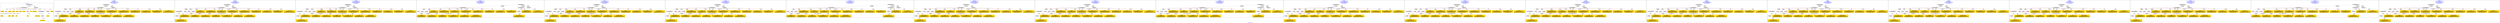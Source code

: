 digraph n0 {
fontcolor="blue"
remincross="true"
label="s04-ima-artworks.xml"
subgraph cluster_0 {
label="1-correct model"
n2[style="filled",color="white",fillcolor="lightgray",label="CulturalHeritageObject1"];
n3[shape="plaintext",style="filled",fillcolor="gold",label="creationDate"];
n4[style="filled",color="white",fillcolor="lightgray",label="Person1"];
n5[shape="plaintext",style="filled",fillcolor="gold",label="galleryLabel"];
n6[shape="plaintext",style="filled",fillcolor="gold",label="dimensions"];
n7[shape="plaintext",style="filled",fillcolor="gold",label="materials"];
n8[shape="plaintext",style="filled",fillcolor="gold",label="creditLine"];
n9[shape="plaintext",style="filled",fillcolor="gold",label="provenance"];
n10[style="filled",color="white",fillcolor="lightgray",label="Concept1"];
n11[shape="plaintext",style="filled",fillcolor="gold",label="title"];
n12[shape="plaintext",style="filled",fillcolor="gold",label="accessionNumber"];
n13[style="filled",color="white",fillcolor="lightgray",label="CulturalHeritageObject2"];
n14[style="filled",color="white",fillcolor="lightgray",label="Document2"];
n15[shape="plaintext",style="filled",fillcolor="gold",label="relatedArtworksTitle"];
n16[style="filled",color="white",fillcolor="lightgray",label="Document1"];
n17[shape="plaintext",style="filled",fillcolor="gold",label="nationality"];
n18[shape="plaintext",style="filled",fillcolor="gold",label="birthDate"];
n19[shape="plaintext",style="filled",fillcolor="gold",label="deathDate"];
n20[shape="plaintext",style="filled",fillcolor="gold",label="artist"];
n21[style="filled",color="white",fillcolor="lightgray",label="EuropeanaAggregation1"];
n22[style="filled",color="white",fillcolor="lightgray",label="WebResource1"];
n23[shape="plaintext",style="filled",fillcolor="gold",label="imageURL"];
n24[shape="plaintext",style="filled",fillcolor="gold",label="values"];
n25[shape="plaintext",style="filled",fillcolor="gold",label="relatedArtworksURL"];
n26[shape="plaintext",style="filled",fillcolor="gold",label="sourceURL"];
}
subgraph cluster_1 {
label="candidate 0\nlink coherence:1.0\nnode coherence:1.0\nconfidence:0.5391757971120439\nmapping score:0.6110978147236225\ncost:23.9993\n-precision:0.92-recall:0.92"
n28[style="filled",color="white",fillcolor="lightgray",label="CulturalHeritageObject1"];
n29[style="filled",color="white",fillcolor="lightgray",label="CulturalHeritageObject2"];
n30[style="filled",color="white",fillcolor="lightgray",label="Person1"];
n31[style="filled",color="white",fillcolor="lightgray",label="Concept1"];
n32[style="filled",color="white",fillcolor="lightgray",label="Document1"];
n33[style="filled",color="white",fillcolor="lightgray",label="Document2"];
n34[style="filled",color="white",fillcolor="lightgray",label="EuropeanaAggregation1"];
n35[style="filled",color="white",fillcolor="lightgray",label="WebResource1"];
n36[shape="plaintext",style="filled",fillcolor="gold",label="sourceURL\n[WebResource,classLink,0.432]\n[Document,classLink,0.405]\n[CulturalHeritageObject,provenance,0.111]\n[CulturalHeritageObject,accessionNumber,0.053]"];
n37[shape="plaintext",style="filled",fillcolor="gold",label="creationDate\n[Person,dateOfBirth,0.413]\n[CulturalHeritageObject,created,0.326]\n[Person,dateOfDeath,0.157]\n[Person,biographicalInformation,0.104]"];
n38[shape="plaintext",style="filled",fillcolor="gold",label="galleryLabel\n[Person,biographicalInformation,0.401]\n[CulturalHeritageObject,description,0.373]\n[CulturalHeritageObject,title,0.158]\n[CulturalHeritageObject,provenance,0.068]"];
n39[shape="plaintext",style="filled",fillcolor="gold",label="birthDate\n[Person,dateOfBirth,0.435]\n[Person,dateOfDeath,0.272]\n[CulturalHeritageObject,created,0.249]\n[Person,biographicalInformation,0.044]"];
n40[shape="plaintext",style="filled",fillcolor="gold",label="materials\n[CulturalHeritageObject,medium,0.814]\n[CulturalHeritageObject,description,0.07]\n[Concept,prefLabel,0.059]\n[Person,biographicalInformation,0.057]"];
n41[shape="plaintext",style="filled",fillcolor="gold",label="imageURL\n[WebResource,classLink,0.833]\n[Document,classLink,0.155]\n[CulturalHeritageObject,description,0.008]\n[CulturalHeritageObject,accessionNumber,0.005]"];
n42[shape="plaintext",style="filled",fillcolor="gold",label="artist\n[Person,nameOfThePerson,0.479]\n[Document,classLink,0.273]\n[CulturalHeritageObject,provenance,0.162]\n[CulturalHeritageObject,title,0.087]"];
n43[shape="plaintext",style="filled",fillcolor="gold",label="deathDate\n[Person,dateOfDeath,0.399]\n[CulturalHeritageObject,created,0.284]\n[Person,dateOfBirth,0.265]\n[CulturalHeritageObject,title,0.052]"];
n44[shape="plaintext",style="filled",fillcolor="gold",label="accessionNumber\n[CulturalHeritageObject,accessionNumber,0.98]\n[CulturalHeritageObject,extent,0.019]\n[CulturalHeritageObject,provenance,0.0]\n[WebResource,classLink,0.0]"];
n45[shape="plaintext",style="filled",fillcolor="gold",label="relatedArtworksTitle\n[CulturalHeritageObject,title,0.355]\n[Document,classLink,0.282]\n[CulturalHeritageObject,description,0.232]\n[Person,biographicalInformation,0.131]"];
n46[shape="plaintext",style="filled",fillcolor="gold",label="dimensions\n[CulturalHeritageObject,extent,0.615]\n[CulturalHeritageObject,accessionNumber,0.171]\n[CulturalHeritageObject,medium,0.111]\n[CulturalHeritageObject,description,0.102]"];
n47[shape="plaintext",style="filled",fillcolor="gold",label="provenance\n[CulturalHeritageObject,provenance,0.527]\n[CulturalHeritageObject,description,0.168]\n[CulturalHeritageObject,title,0.161]\n[Person,biographicalInformation,0.144]"];
n48[shape="plaintext",style="filled",fillcolor="gold",label="title\n[CulturalHeritageObject,title,0.379]\n[Document,classLink,0.239]\n[CulturalHeritageObject,description,0.238]\n[Person,biographicalInformation,0.143]"];
n49[shape="plaintext",style="filled",fillcolor="gold",label="creditLine\n[CulturalHeritageObject,provenance,0.699]\n[CulturalHeritageObject,title,0.114]\n[CulturalHeritageObject,description,0.101]\n[Document,classLink,0.085]"];
n50[shape="plaintext",style="filled",fillcolor="gold",label="relatedArtworksURL\n[WebResource,classLink,0.442]\n[Document,classLink,0.385]\n[CulturalHeritageObject,provenance,0.107]\n[CulturalHeritageObject,accessionNumber,0.066]"];
n51[shape="plaintext",style="filled",fillcolor="gold",label="values\n[Concept,prefLabel,0.366]\n[CulturalHeritageObject,title,0.263]\n[CulturalHeritageObject,description,0.26]\n[Person,biographicalInformation,0.111]"];
n52[shape="plaintext",style="filled",fillcolor="gold",label="nationality\n[Person,countryAssociatedWithThePerson,0.795]\n[Concept,prefLabel,0.09]\n[CulturalHeritageObject,provenance,0.069]\n[CulturalHeritageObject,title,0.046]"];
}
subgraph cluster_2 {
label="candidate 1\nlink coherence:1.0\nnode coherence:1.0\nconfidence:0.5333468014958467\nmapping score:0.6091548161848901\ncost:23.9993\n-precision:0.83-recall:0.83"
n54[style="filled",color="white",fillcolor="lightgray",label="CulturalHeritageObject1"];
n55[style="filled",color="white",fillcolor="lightgray",label="CulturalHeritageObject2"];
n56[style="filled",color="white",fillcolor="lightgray",label="Person1"];
n57[style="filled",color="white",fillcolor="lightgray",label="Concept1"];
n58[style="filled",color="white",fillcolor="lightgray",label="Document1"];
n59[style="filled",color="white",fillcolor="lightgray",label="Document2"];
n60[style="filled",color="white",fillcolor="lightgray",label="EuropeanaAggregation1"];
n61[style="filled",color="white",fillcolor="lightgray",label="WebResource1"];
n62[shape="plaintext",style="filled",fillcolor="gold",label="sourceURL\n[WebResource,classLink,0.432]\n[Document,classLink,0.405]\n[CulturalHeritageObject,provenance,0.111]\n[CulturalHeritageObject,accessionNumber,0.053]"];
n63[shape="plaintext",style="filled",fillcolor="gold",label="birthDate\n[Person,dateOfBirth,0.435]\n[Person,dateOfDeath,0.272]\n[CulturalHeritageObject,created,0.249]\n[Person,biographicalInformation,0.044]"];
n64[shape="plaintext",style="filled",fillcolor="gold",label="galleryLabel\n[Person,biographicalInformation,0.401]\n[CulturalHeritageObject,description,0.373]\n[CulturalHeritageObject,title,0.158]\n[CulturalHeritageObject,provenance,0.068]"];
n65[shape="plaintext",style="filled",fillcolor="gold",label="creationDate\n[Person,dateOfBirth,0.413]\n[CulturalHeritageObject,created,0.326]\n[Person,dateOfDeath,0.157]\n[Person,biographicalInformation,0.104]"];
n66[shape="plaintext",style="filled",fillcolor="gold",label="materials\n[CulturalHeritageObject,medium,0.814]\n[CulturalHeritageObject,description,0.07]\n[Concept,prefLabel,0.059]\n[Person,biographicalInformation,0.057]"];
n67[shape="plaintext",style="filled",fillcolor="gold",label="imageURL\n[WebResource,classLink,0.833]\n[Document,classLink,0.155]\n[CulturalHeritageObject,description,0.008]\n[CulturalHeritageObject,accessionNumber,0.005]"];
n68[shape="plaintext",style="filled",fillcolor="gold",label="artist\n[Person,nameOfThePerson,0.479]\n[Document,classLink,0.273]\n[CulturalHeritageObject,provenance,0.162]\n[CulturalHeritageObject,title,0.087]"];
n69[shape="plaintext",style="filled",fillcolor="gold",label="deathDate\n[Person,dateOfDeath,0.399]\n[CulturalHeritageObject,created,0.284]\n[Person,dateOfBirth,0.265]\n[CulturalHeritageObject,title,0.052]"];
n70[shape="plaintext",style="filled",fillcolor="gold",label="accessionNumber\n[CulturalHeritageObject,accessionNumber,0.98]\n[CulturalHeritageObject,extent,0.019]\n[CulturalHeritageObject,provenance,0.0]\n[WebResource,classLink,0.0]"];
n71[shape="plaintext",style="filled",fillcolor="gold",label="relatedArtworksTitle\n[CulturalHeritageObject,title,0.355]\n[Document,classLink,0.282]\n[CulturalHeritageObject,description,0.232]\n[Person,biographicalInformation,0.131]"];
n72[shape="plaintext",style="filled",fillcolor="gold",label="dimensions\n[CulturalHeritageObject,extent,0.615]\n[CulturalHeritageObject,accessionNumber,0.171]\n[CulturalHeritageObject,medium,0.111]\n[CulturalHeritageObject,description,0.102]"];
n73[shape="plaintext",style="filled",fillcolor="gold",label="provenance\n[CulturalHeritageObject,provenance,0.527]\n[CulturalHeritageObject,description,0.168]\n[CulturalHeritageObject,title,0.161]\n[Person,biographicalInformation,0.144]"];
n74[shape="plaintext",style="filled",fillcolor="gold",label="title\n[CulturalHeritageObject,title,0.379]\n[Document,classLink,0.239]\n[CulturalHeritageObject,description,0.238]\n[Person,biographicalInformation,0.143]"];
n75[shape="plaintext",style="filled",fillcolor="gold",label="creditLine\n[CulturalHeritageObject,provenance,0.699]\n[CulturalHeritageObject,title,0.114]\n[CulturalHeritageObject,description,0.101]\n[Document,classLink,0.085]"];
n76[shape="plaintext",style="filled",fillcolor="gold",label="relatedArtworksURL\n[WebResource,classLink,0.442]\n[Document,classLink,0.385]\n[CulturalHeritageObject,provenance,0.107]\n[CulturalHeritageObject,accessionNumber,0.066]"];
n77[shape="plaintext",style="filled",fillcolor="gold",label="values\n[Concept,prefLabel,0.366]\n[CulturalHeritageObject,title,0.263]\n[CulturalHeritageObject,description,0.26]\n[Person,biographicalInformation,0.111]"];
n78[shape="plaintext",style="filled",fillcolor="gold",label="nationality\n[Person,countryAssociatedWithThePerson,0.795]\n[Concept,prefLabel,0.09]\n[CulturalHeritageObject,provenance,0.069]\n[CulturalHeritageObject,title,0.046]"];
}
subgraph cluster_3 {
label="candidate 10\nlink coherence:0.9583333333333334\nnode coherence:1.0\nconfidence:0.5333468014958467\nmapping score:0.6091548161848901\ncost:23.99928\n-precision:0.79-recall:0.79"
n80[style="filled",color="white",fillcolor="lightgray",label="CulturalHeritageObject1"];
n81[style="filled",color="white",fillcolor="lightgray",label="CulturalHeritageObject2"];
n82[style="filled",color="white",fillcolor="lightgray",label="Person1"];
n83[style="filled",color="white",fillcolor="lightgray",label="Concept1"];
n84[style="filled",color="white",fillcolor="lightgray",label="Document1"];
n85[style="filled",color="white",fillcolor="lightgray",label="Document2"];
n86[style="filled",color="white",fillcolor="lightgray",label="EuropeanaAggregation1"];
n87[style="filled",color="white",fillcolor="lightgray",label="WebResource1"];
n88[shape="plaintext",style="filled",fillcolor="gold",label="sourceURL\n[WebResource,classLink,0.432]\n[Document,classLink,0.405]\n[CulturalHeritageObject,provenance,0.111]\n[CulturalHeritageObject,accessionNumber,0.053]"];
n89[shape="plaintext",style="filled",fillcolor="gold",label="birthDate\n[Person,dateOfBirth,0.435]\n[Person,dateOfDeath,0.272]\n[CulturalHeritageObject,created,0.249]\n[Person,biographicalInformation,0.044]"];
n90[shape="plaintext",style="filled",fillcolor="gold",label="galleryLabel\n[Person,biographicalInformation,0.401]\n[CulturalHeritageObject,description,0.373]\n[CulturalHeritageObject,title,0.158]\n[CulturalHeritageObject,provenance,0.068]"];
n91[shape="plaintext",style="filled",fillcolor="gold",label="creationDate\n[Person,dateOfBirth,0.413]\n[CulturalHeritageObject,created,0.326]\n[Person,dateOfDeath,0.157]\n[Person,biographicalInformation,0.104]"];
n92[shape="plaintext",style="filled",fillcolor="gold",label="materials\n[CulturalHeritageObject,medium,0.814]\n[CulturalHeritageObject,description,0.07]\n[Concept,prefLabel,0.059]\n[Person,biographicalInformation,0.057]"];
n93[shape="plaintext",style="filled",fillcolor="gold",label="imageURL\n[WebResource,classLink,0.833]\n[Document,classLink,0.155]\n[CulturalHeritageObject,description,0.008]\n[CulturalHeritageObject,accessionNumber,0.005]"];
n94[shape="plaintext",style="filled",fillcolor="gold",label="artist\n[Person,nameOfThePerson,0.479]\n[Document,classLink,0.273]\n[CulturalHeritageObject,provenance,0.162]\n[CulturalHeritageObject,title,0.087]"];
n95[shape="plaintext",style="filled",fillcolor="gold",label="deathDate\n[Person,dateOfDeath,0.399]\n[CulturalHeritageObject,created,0.284]\n[Person,dateOfBirth,0.265]\n[CulturalHeritageObject,title,0.052]"];
n96[shape="plaintext",style="filled",fillcolor="gold",label="accessionNumber\n[CulturalHeritageObject,accessionNumber,0.98]\n[CulturalHeritageObject,extent,0.019]\n[CulturalHeritageObject,provenance,0.0]\n[WebResource,classLink,0.0]"];
n97[shape="plaintext",style="filled",fillcolor="gold",label="relatedArtworksTitle\n[CulturalHeritageObject,title,0.355]\n[Document,classLink,0.282]\n[CulturalHeritageObject,description,0.232]\n[Person,biographicalInformation,0.131]"];
n98[shape="plaintext",style="filled",fillcolor="gold",label="dimensions\n[CulturalHeritageObject,extent,0.615]\n[CulturalHeritageObject,accessionNumber,0.171]\n[CulturalHeritageObject,medium,0.111]\n[CulturalHeritageObject,description,0.102]"];
n99[shape="plaintext",style="filled",fillcolor="gold",label="provenance\n[CulturalHeritageObject,provenance,0.527]\n[CulturalHeritageObject,description,0.168]\n[CulturalHeritageObject,title,0.161]\n[Person,biographicalInformation,0.144]"];
n100[shape="plaintext",style="filled",fillcolor="gold",label="title\n[CulturalHeritageObject,title,0.379]\n[Document,classLink,0.239]\n[CulturalHeritageObject,description,0.238]\n[Person,biographicalInformation,0.143]"];
n101[shape="plaintext",style="filled",fillcolor="gold",label="creditLine\n[CulturalHeritageObject,provenance,0.699]\n[CulturalHeritageObject,title,0.114]\n[CulturalHeritageObject,description,0.101]\n[Document,classLink,0.085]"];
n102[shape="plaintext",style="filled",fillcolor="gold",label="relatedArtworksURL\n[WebResource,classLink,0.442]\n[Document,classLink,0.385]\n[CulturalHeritageObject,provenance,0.107]\n[CulturalHeritageObject,accessionNumber,0.066]"];
n103[shape="plaintext",style="filled",fillcolor="gold",label="values\n[Concept,prefLabel,0.366]\n[CulturalHeritageObject,title,0.263]\n[CulturalHeritageObject,description,0.26]\n[Person,biographicalInformation,0.111]"];
n104[shape="plaintext",style="filled",fillcolor="gold",label="nationality\n[Person,countryAssociatedWithThePerson,0.795]\n[Concept,prefLabel,0.09]\n[CulturalHeritageObject,provenance,0.069]\n[CulturalHeritageObject,title,0.046]"];
}
subgraph cluster_4 {
label="candidate 11\nlink coherence:0.9583333333333334\nnode coherence:1.0\nconfidence:0.5333468014958467\nmapping score:0.6091548161848901\ncost:123.009322\n-precision:0.79-recall:0.79"
n106[style="filled",color="white",fillcolor="lightgray",label="CulturalHeritageObject1"];
n107[style="filled",color="white",fillcolor="lightgray",label="Person1"];
n108[style="filled",color="white",fillcolor="lightgray",label="Concept1"];
n109[style="filled",color="white",fillcolor="lightgray",label="Document1"];
n110[style="filled",color="white",fillcolor="lightgray",label="CulturalHeritageObject2"];
n111[style="filled",color="white",fillcolor="lightgray",label="Document2"];
n112[style="filled",color="white",fillcolor="lightgray",label="EuropeanaAggregation1"];
n113[style="filled",color="white",fillcolor="lightgray",label="WebResource1"];
n114[shape="plaintext",style="filled",fillcolor="gold",label="sourceURL\n[WebResource,classLink,0.432]\n[Document,classLink,0.405]\n[CulturalHeritageObject,provenance,0.111]\n[CulturalHeritageObject,accessionNumber,0.053]"];
n115[shape="plaintext",style="filled",fillcolor="gold",label="birthDate\n[Person,dateOfBirth,0.435]\n[Person,dateOfDeath,0.272]\n[CulturalHeritageObject,created,0.249]\n[Person,biographicalInformation,0.044]"];
n116[shape="plaintext",style="filled",fillcolor="gold",label="galleryLabel\n[Person,biographicalInformation,0.401]\n[CulturalHeritageObject,description,0.373]\n[CulturalHeritageObject,title,0.158]\n[CulturalHeritageObject,provenance,0.068]"];
n117[shape="plaintext",style="filled",fillcolor="gold",label="creationDate\n[Person,dateOfBirth,0.413]\n[CulturalHeritageObject,created,0.326]\n[Person,dateOfDeath,0.157]\n[Person,biographicalInformation,0.104]"];
n118[shape="plaintext",style="filled",fillcolor="gold",label="materials\n[CulturalHeritageObject,medium,0.814]\n[CulturalHeritageObject,description,0.07]\n[Concept,prefLabel,0.059]\n[Person,biographicalInformation,0.057]"];
n119[shape="plaintext",style="filled",fillcolor="gold",label="imageURL\n[WebResource,classLink,0.833]\n[Document,classLink,0.155]\n[CulturalHeritageObject,description,0.008]\n[CulturalHeritageObject,accessionNumber,0.005]"];
n120[shape="plaintext",style="filled",fillcolor="gold",label="artist\n[Person,nameOfThePerson,0.479]\n[Document,classLink,0.273]\n[CulturalHeritageObject,provenance,0.162]\n[CulturalHeritageObject,title,0.087]"];
n121[shape="plaintext",style="filled",fillcolor="gold",label="deathDate\n[Person,dateOfDeath,0.399]\n[CulturalHeritageObject,created,0.284]\n[Person,dateOfBirth,0.265]\n[CulturalHeritageObject,title,0.052]"];
n122[shape="plaintext",style="filled",fillcolor="gold",label="accessionNumber\n[CulturalHeritageObject,accessionNumber,0.98]\n[CulturalHeritageObject,extent,0.019]\n[CulturalHeritageObject,provenance,0.0]\n[WebResource,classLink,0.0]"];
n123[shape="plaintext",style="filled",fillcolor="gold",label="relatedArtworksTitle\n[CulturalHeritageObject,title,0.355]\n[Document,classLink,0.282]\n[CulturalHeritageObject,description,0.232]\n[Person,biographicalInformation,0.131]"];
n124[shape="plaintext",style="filled",fillcolor="gold",label="dimensions\n[CulturalHeritageObject,extent,0.615]\n[CulturalHeritageObject,accessionNumber,0.171]\n[CulturalHeritageObject,medium,0.111]\n[CulturalHeritageObject,description,0.102]"];
n125[shape="plaintext",style="filled",fillcolor="gold",label="provenance\n[CulturalHeritageObject,provenance,0.527]\n[CulturalHeritageObject,description,0.168]\n[CulturalHeritageObject,title,0.161]\n[Person,biographicalInformation,0.144]"];
n126[shape="plaintext",style="filled",fillcolor="gold",label="title\n[CulturalHeritageObject,title,0.379]\n[Document,classLink,0.239]\n[CulturalHeritageObject,description,0.238]\n[Person,biographicalInformation,0.143]"];
n127[shape="plaintext",style="filled",fillcolor="gold",label="creditLine\n[CulturalHeritageObject,provenance,0.699]\n[CulturalHeritageObject,title,0.114]\n[CulturalHeritageObject,description,0.101]\n[Document,classLink,0.085]"];
n128[shape="plaintext",style="filled",fillcolor="gold",label="relatedArtworksURL\n[WebResource,classLink,0.442]\n[Document,classLink,0.385]\n[CulturalHeritageObject,provenance,0.107]\n[CulturalHeritageObject,accessionNumber,0.066]"];
n129[shape="plaintext",style="filled",fillcolor="gold",label="values\n[Concept,prefLabel,0.366]\n[CulturalHeritageObject,title,0.263]\n[CulturalHeritageObject,description,0.26]\n[Person,biographicalInformation,0.111]"];
n130[shape="plaintext",style="filled",fillcolor="gold",label="nationality\n[Person,countryAssociatedWithThePerson,0.795]\n[Concept,prefLabel,0.09]\n[CulturalHeritageObject,provenance,0.069]\n[CulturalHeritageObject,title,0.046]"];
}
subgraph cluster_5 {
label="candidate 12\nlink coherence:0.9583333333333334\nnode coherence:1.0\nconfidence:0.5333468014958467\nmapping score:0.6091548161848901\ncost:123.009482\n-precision:0.79-recall:0.79"
n132[style="filled",color="white",fillcolor="lightgray",label="CulturalHeritageObject1"];
n133[style="filled",color="white",fillcolor="lightgray",label="CulturalHeritageObject2"];
n134[style="filled",color="white",fillcolor="lightgray",label="Person1"];
n135[style="filled",color="white",fillcolor="lightgray",label="Concept1"];
n136[style="filled",color="white",fillcolor="lightgray",label="Document1"];
n137[style="filled",color="white",fillcolor="lightgray",label="Document2"];
n138[style="filled",color="white",fillcolor="lightgray",label="EuropeanaAggregation1"];
n139[style="filled",color="white",fillcolor="lightgray",label="WebResource1"];
n140[shape="plaintext",style="filled",fillcolor="gold",label="sourceURL\n[WebResource,classLink,0.432]\n[Document,classLink,0.405]\n[CulturalHeritageObject,provenance,0.111]\n[CulturalHeritageObject,accessionNumber,0.053]"];
n141[shape="plaintext",style="filled",fillcolor="gold",label="birthDate\n[Person,dateOfBirth,0.435]\n[Person,dateOfDeath,0.272]\n[CulturalHeritageObject,created,0.249]\n[Person,biographicalInformation,0.044]"];
n142[shape="plaintext",style="filled",fillcolor="gold",label="galleryLabel\n[Person,biographicalInformation,0.401]\n[CulturalHeritageObject,description,0.373]\n[CulturalHeritageObject,title,0.158]\n[CulturalHeritageObject,provenance,0.068]"];
n143[shape="plaintext",style="filled",fillcolor="gold",label="creationDate\n[Person,dateOfBirth,0.413]\n[CulturalHeritageObject,created,0.326]\n[Person,dateOfDeath,0.157]\n[Person,biographicalInformation,0.104]"];
n144[shape="plaintext",style="filled",fillcolor="gold",label="materials\n[CulturalHeritageObject,medium,0.814]\n[CulturalHeritageObject,description,0.07]\n[Concept,prefLabel,0.059]\n[Person,biographicalInformation,0.057]"];
n145[shape="plaintext",style="filled",fillcolor="gold",label="imageURL\n[WebResource,classLink,0.833]\n[Document,classLink,0.155]\n[CulturalHeritageObject,description,0.008]\n[CulturalHeritageObject,accessionNumber,0.005]"];
n146[shape="plaintext",style="filled",fillcolor="gold",label="artist\n[Person,nameOfThePerson,0.479]\n[Document,classLink,0.273]\n[CulturalHeritageObject,provenance,0.162]\n[CulturalHeritageObject,title,0.087]"];
n147[shape="plaintext",style="filled",fillcolor="gold",label="deathDate\n[Person,dateOfDeath,0.399]\n[CulturalHeritageObject,created,0.284]\n[Person,dateOfBirth,0.265]\n[CulturalHeritageObject,title,0.052]"];
n148[shape="plaintext",style="filled",fillcolor="gold",label="accessionNumber\n[CulturalHeritageObject,accessionNumber,0.98]\n[CulturalHeritageObject,extent,0.019]\n[CulturalHeritageObject,provenance,0.0]\n[WebResource,classLink,0.0]"];
n149[shape="plaintext",style="filled",fillcolor="gold",label="relatedArtworksTitle\n[CulturalHeritageObject,title,0.355]\n[Document,classLink,0.282]\n[CulturalHeritageObject,description,0.232]\n[Person,biographicalInformation,0.131]"];
n150[shape="plaintext",style="filled",fillcolor="gold",label="dimensions\n[CulturalHeritageObject,extent,0.615]\n[CulturalHeritageObject,accessionNumber,0.171]\n[CulturalHeritageObject,medium,0.111]\n[CulturalHeritageObject,description,0.102]"];
n151[shape="plaintext",style="filled",fillcolor="gold",label="provenance\n[CulturalHeritageObject,provenance,0.527]\n[CulturalHeritageObject,description,0.168]\n[CulturalHeritageObject,title,0.161]\n[Person,biographicalInformation,0.144]"];
n152[shape="plaintext",style="filled",fillcolor="gold",label="title\n[CulturalHeritageObject,title,0.379]\n[Document,classLink,0.239]\n[CulturalHeritageObject,description,0.238]\n[Person,biographicalInformation,0.143]"];
n153[shape="plaintext",style="filled",fillcolor="gold",label="creditLine\n[CulturalHeritageObject,provenance,0.699]\n[CulturalHeritageObject,title,0.114]\n[CulturalHeritageObject,description,0.101]\n[Document,classLink,0.085]"];
n154[shape="plaintext",style="filled",fillcolor="gold",label="relatedArtworksURL\n[WebResource,classLink,0.442]\n[Document,classLink,0.385]\n[CulturalHeritageObject,provenance,0.107]\n[CulturalHeritageObject,accessionNumber,0.066]"];
n155[shape="plaintext",style="filled",fillcolor="gold",label="values\n[Concept,prefLabel,0.366]\n[CulturalHeritageObject,title,0.263]\n[CulturalHeritageObject,description,0.26]\n[Person,biographicalInformation,0.111]"];
n156[shape="plaintext",style="filled",fillcolor="gold",label="nationality\n[Person,countryAssociatedWithThePerson,0.795]\n[Concept,prefLabel,0.09]\n[CulturalHeritageObject,provenance,0.069]\n[CulturalHeritageObject,title,0.046]"];
}
subgraph cluster_6 {
label="candidate 13\nlink coherence:0.9583333333333334\nnode coherence:1.0\nconfidence:0.5278861973602316\nmapping score:0.6073346148063518\ncost:23.99928\n-precision:0.75-recall:0.75"
n158[style="filled",color="white",fillcolor="lightgray",label="CulturalHeritageObject1"];
n159[style="filled",color="white",fillcolor="lightgray",label="CulturalHeritageObject2"];
n160[style="filled",color="white",fillcolor="lightgray",label="Person1"];
n161[style="filled",color="white",fillcolor="lightgray",label="Concept1"];
n162[style="filled",color="white",fillcolor="lightgray",label="Document1"];
n163[style="filled",color="white",fillcolor="lightgray",label="Document2"];
n164[style="filled",color="white",fillcolor="lightgray",label="EuropeanaAggregation1"];
n165[style="filled",color="white",fillcolor="lightgray",label="WebResource1"];
n166[shape="plaintext",style="filled",fillcolor="gold",label="sourceURL\n[WebResource,classLink,0.432]\n[Document,classLink,0.405]\n[CulturalHeritageObject,provenance,0.111]\n[CulturalHeritageObject,accessionNumber,0.053]"];
n167[shape="plaintext",style="filled",fillcolor="gold",label="galleryLabel\n[Person,biographicalInformation,0.401]\n[CulturalHeritageObject,description,0.373]\n[CulturalHeritageObject,title,0.158]\n[CulturalHeritageObject,provenance,0.068]"];
n168[shape="plaintext",style="filled",fillcolor="gold",label="deathDate\n[Person,dateOfDeath,0.399]\n[CulturalHeritageObject,created,0.284]\n[Person,dateOfBirth,0.265]\n[CulturalHeritageObject,title,0.052]"];
n169[shape="plaintext",style="filled",fillcolor="gold",label="creationDate\n[Person,dateOfBirth,0.413]\n[CulturalHeritageObject,created,0.326]\n[Person,dateOfDeath,0.157]\n[Person,biographicalInformation,0.104]"];
n170[shape="plaintext",style="filled",fillcolor="gold",label="materials\n[CulturalHeritageObject,medium,0.814]\n[CulturalHeritageObject,description,0.07]\n[Concept,prefLabel,0.059]\n[Person,biographicalInformation,0.057]"];
n171[shape="plaintext",style="filled",fillcolor="gold",label="imageURL\n[WebResource,classLink,0.833]\n[Document,classLink,0.155]\n[CulturalHeritageObject,description,0.008]\n[CulturalHeritageObject,accessionNumber,0.005]"];
n172[shape="plaintext",style="filled",fillcolor="gold",label="artist\n[Person,nameOfThePerson,0.479]\n[Document,classLink,0.273]\n[CulturalHeritageObject,provenance,0.162]\n[CulturalHeritageObject,title,0.087]"];
n173[shape="plaintext",style="filled",fillcolor="gold",label="birthDate\n[Person,dateOfBirth,0.435]\n[Person,dateOfDeath,0.272]\n[CulturalHeritageObject,created,0.249]\n[Person,biographicalInformation,0.044]"];
n174[shape="plaintext",style="filled",fillcolor="gold",label="accessionNumber\n[CulturalHeritageObject,accessionNumber,0.98]\n[CulturalHeritageObject,extent,0.019]\n[CulturalHeritageObject,provenance,0.0]\n[WebResource,classLink,0.0]"];
n175[shape="plaintext",style="filled",fillcolor="gold",label="relatedArtworksTitle\n[CulturalHeritageObject,title,0.355]\n[Document,classLink,0.282]\n[CulturalHeritageObject,description,0.232]\n[Person,biographicalInformation,0.131]"];
n176[shape="plaintext",style="filled",fillcolor="gold",label="dimensions\n[CulturalHeritageObject,extent,0.615]\n[CulturalHeritageObject,accessionNumber,0.171]\n[CulturalHeritageObject,medium,0.111]\n[CulturalHeritageObject,description,0.102]"];
n177[shape="plaintext",style="filled",fillcolor="gold",label="provenance\n[CulturalHeritageObject,provenance,0.527]\n[CulturalHeritageObject,description,0.168]\n[CulturalHeritageObject,title,0.161]\n[Person,biographicalInformation,0.144]"];
n178[shape="plaintext",style="filled",fillcolor="gold",label="title\n[CulturalHeritageObject,title,0.379]\n[Document,classLink,0.239]\n[CulturalHeritageObject,description,0.238]\n[Person,biographicalInformation,0.143]"];
n179[shape="plaintext",style="filled",fillcolor="gold",label="creditLine\n[CulturalHeritageObject,provenance,0.699]\n[CulturalHeritageObject,title,0.114]\n[CulturalHeritageObject,description,0.101]\n[Document,classLink,0.085]"];
n180[shape="plaintext",style="filled",fillcolor="gold",label="relatedArtworksURL\n[WebResource,classLink,0.442]\n[Document,classLink,0.385]\n[CulturalHeritageObject,provenance,0.107]\n[CulturalHeritageObject,accessionNumber,0.066]"];
n181[shape="plaintext",style="filled",fillcolor="gold",label="values\n[Concept,prefLabel,0.366]\n[CulturalHeritageObject,title,0.263]\n[CulturalHeritageObject,description,0.26]\n[Person,biographicalInformation,0.111]"];
n182[shape="plaintext",style="filled",fillcolor="gold",label="nationality\n[Person,countryAssociatedWithThePerson,0.795]\n[Concept,prefLabel,0.09]\n[CulturalHeritageObject,provenance,0.069]\n[CulturalHeritageObject,title,0.046]"];
}
subgraph cluster_7 {
label="candidate 14\nlink coherence:0.9583333333333334\nnode coherence:1.0\nconfidence:0.5278861973602316\nmapping score:0.6073346148063518\ncost:123.009322\n-precision:0.75-recall:0.75"
n184[style="filled",color="white",fillcolor="lightgray",label="CulturalHeritageObject1"];
n185[style="filled",color="white",fillcolor="lightgray",label="Person1"];
n186[style="filled",color="white",fillcolor="lightgray",label="Concept1"];
n187[style="filled",color="white",fillcolor="lightgray",label="Document1"];
n188[style="filled",color="white",fillcolor="lightgray",label="CulturalHeritageObject2"];
n189[style="filled",color="white",fillcolor="lightgray",label="Document2"];
n190[style="filled",color="white",fillcolor="lightgray",label="EuropeanaAggregation1"];
n191[style="filled",color="white",fillcolor="lightgray",label="WebResource1"];
n192[shape="plaintext",style="filled",fillcolor="gold",label="sourceURL\n[WebResource,classLink,0.432]\n[Document,classLink,0.405]\n[CulturalHeritageObject,provenance,0.111]\n[CulturalHeritageObject,accessionNumber,0.053]"];
n193[shape="plaintext",style="filled",fillcolor="gold",label="galleryLabel\n[Person,biographicalInformation,0.401]\n[CulturalHeritageObject,description,0.373]\n[CulturalHeritageObject,title,0.158]\n[CulturalHeritageObject,provenance,0.068]"];
n194[shape="plaintext",style="filled",fillcolor="gold",label="deathDate\n[Person,dateOfDeath,0.399]\n[CulturalHeritageObject,created,0.284]\n[Person,dateOfBirth,0.265]\n[CulturalHeritageObject,title,0.052]"];
n195[shape="plaintext",style="filled",fillcolor="gold",label="creationDate\n[Person,dateOfBirth,0.413]\n[CulturalHeritageObject,created,0.326]\n[Person,dateOfDeath,0.157]\n[Person,biographicalInformation,0.104]"];
n196[shape="plaintext",style="filled",fillcolor="gold",label="materials\n[CulturalHeritageObject,medium,0.814]\n[CulturalHeritageObject,description,0.07]\n[Concept,prefLabel,0.059]\n[Person,biographicalInformation,0.057]"];
n197[shape="plaintext",style="filled",fillcolor="gold",label="imageURL\n[WebResource,classLink,0.833]\n[Document,classLink,0.155]\n[CulturalHeritageObject,description,0.008]\n[CulturalHeritageObject,accessionNumber,0.005]"];
n198[shape="plaintext",style="filled",fillcolor="gold",label="artist\n[Person,nameOfThePerson,0.479]\n[Document,classLink,0.273]\n[CulturalHeritageObject,provenance,0.162]\n[CulturalHeritageObject,title,0.087]"];
n199[shape="plaintext",style="filled",fillcolor="gold",label="birthDate\n[Person,dateOfBirth,0.435]\n[Person,dateOfDeath,0.272]\n[CulturalHeritageObject,created,0.249]\n[Person,biographicalInformation,0.044]"];
n200[shape="plaintext",style="filled",fillcolor="gold",label="accessionNumber\n[CulturalHeritageObject,accessionNumber,0.98]\n[CulturalHeritageObject,extent,0.019]\n[CulturalHeritageObject,provenance,0.0]\n[WebResource,classLink,0.0]"];
n201[shape="plaintext",style="filled",fillcolor="gold",label="relatedArtworksTitle\n[CulturalHeritageObject,title,0.355]\n[Document,classLink,0.282]\n[CulturalHeritageObject,description,0.232]\n[Person,biographicalInformation,0.131]"];
n202[shape="plaintext",style="filled",fillcolor="gold",label="dimensions\n[CulturalHeritageObject,extent,0.615]\n[CulturalHeritageObject,accessionNumber,0.171]\n[CulturalHeritageObject,medium,0.111]\n[CulturalHeritageObject,description,0.102]"];
n203[shape="plaintext",style="filled",fillcolor="gold",label="provenance\n[CulturalHeritageObject,provenance,0.527]\n[CulturalHeritageObject,description,0.168]\n[CulturalHeritageObject,title,0.161]\n[Person,biographicalInformation,0.144]"];
n204[shape="plaintext",style="filled",fillcolor="gold",label="title\n[CulturalHeritageObject,title,0.379]\n[Document,classLink,0.239]\n[CulturalHeritageObject,description,0.238]\n[Person,biographicalInformation,0.143]"];
n205[shape="plaintext",style="filled",fillcolor="gold",label="creditLine\n[CulturalHeritageObject,provenance,0.699]\n[CulturalHeritageObject,title,0.114]\n[CulturalHeritageObject,description,0.101]\n[Document,classLink,0.085]"];
n206[shape="plaintext",style="filled",fillcolor="gold",label="relatedArtworksURL\n[WebResource,classLink,0.442]\n[Document,classLink,0.385]\n[CulturalHeritageObject,provenance,0.107]\n[CulturalHeritageObject,accessionNumber,0.066]"];
n207[shape="plaintext",style="filled",fillcolor="gold",label="values\n[Concept,prefLabel,0.366]\n[CulturalHeritageObject,title,0.263]\n[CulturalHeritageObject,description,0.26]\n[Person,biographicalInformation,0.111]"];
n208[shape="plaintext",style="filled",fillcolor="gold",label="nationality\n[Person,countryAssociatedWithThePerson,0.795]\n[Concept,prefLabel,0.09]\n[CulturalHeritageObject,provenance,0.069]\n[CulturalHeritageObject,title,0.046]"];
}
subgraph cluster_8 {
label="candidate 15\nlink coherence:0.9583333333333334\nnode coherence:1.0\nconfidence:0.5278861973602316\nmapping score:0.6073346148063518\ncost:123.009482\n-precision:0.75-recall:0.75"
n210[style="filled",color="white",fillcolor="lightgray",label="CulturalHeritageObject1"];
n211[style="filled",color="white",fillcolor="lightgray",label="CulturalHeritageObject2"];
n212[style="filled",color="white",fillcolor="lightgray",label="Person1"];
n213[style="filled",color="white",fillcolor="lightgray",label="Concept1"];
n214[style="filled",color="white",fillcolor="lightgray",label="Document1"];
n215[style="filled",color="white",fillcolor="lightgray",label="Document2"];
n216[style="filled",color="white",fillcolor="lightgray",label="EuropeanaAggregation1"];
n217[style="filled",color="white",fillcolor="lightgray",label="WebResource1"];
n218[shape="plaintext",style="filled",fillcolor="gold",label="sourceURL\n[WebResource,classLink,0.432]\n[Document,classLink,0.405]\n[CulturalHeritageObject,provenance,0.111]\n[CulturalHeritageObject,accessionNumber,0.053]"];
n219[shape="plaintext",style="filled",fillcolor="gold",label="galleryLabel\n[Person,biographicalInformation,0.401]\n[CulturalHeritageObject,description,0.373]\n[CulturalHeritageObject,title,0.158]\n[CulturalHeritageObject,provenance,0.068]"];
n220[shape="plaintext",style="filled",fillcolor="gold",label="deathDate\n[Person,dateOfDeath,0.399]\n[CulturalHeritageObject,created,0.284]\n[Person,dateOfBirth,0.265]\n[CulturalHeritageObject,title,0.052]"];
n221[shape="plaintext",style="filled",fillcolor="gold",label="creationDate\n[Person,dateOfBirth,0.413]\n[CulturalHeritageObject,created,0.326]\n[Person,dateOfDeath,0.157]\n[Person,biographicalInformation,0.104]"];
n222[shape="plaintext",style="filled",fillcolor="gold",label="materials\n[CulturalHeritageObject,medium,0.814]\n[CulturalHeritageObject,description,0.07]\n[Concept,prefLabel,0.059]\n[Person,biographicalInformation,0.057]"];
n223[shape="plaintext",style="filled",fillcolor="gold",label="imageURL\n[WebResource,classLink,0.833]\n[Document,classLink,0.155]\n[CulturalHeritageObject,description,0.008]\n[CulturalHeritageObject,accessionNumber,0.005]"];
n224[shape="plaintext",style="filled",fillcolor="gold",label="artist\n[Person,nameOfThePerson,0.479]\n[Document,classLink,0.273]\n[CulturalHeritageObject,provenance,0.162]\n[CulturalHeritageObject,title,0.087]"];
n225[shape="plaintext",style="filled",fillcolor="gold",label="birthDate\n[Person,dateOfBirth,0.435]\n[Person,dateOfDeath,0.272]\n[CulturalHeritageObject,created,0.249]\n[Person,biographicalInformation,0.044]"];
n226[shape="plaintext",style="filled",fillcolor="gold",label="accessionNumber\n[CulturalHeritageObject,accessionNumber,0.98]\n[CulturalHeritageObject,extent,0.019]\n[CulturalHeritageObject,provenance,0.0]\n[WebResource,classLink,0.0]"];
n227[shape="plaintext",style="filled",fillcolor="gold",label="relatedArtworksTitle\n[CulturalHeritageObject,title,0.355]\n[Document,classLink,0.282]\n[CulturalHeritageObject,description,0.232]\n[Person,biographicalInformation,0.131]"];
n228[shape="plaintext",style="filled",fillcolor="gold",label="dimensions\n[CulturalHeritageObject,extent,0.615]\n[CulturalHeritageObject,accessionNumber,0.171]\n[CulturalHeritageObject,medium,0.111]\n[CulturalHeritageObject,description,0.102]"];
n229[shape="plaintext",style="filled",fillcolor="gold",label="provenance\n[CulturalHeritageObject,provenance,0.527]\n[CulturalHeritageObject,description,0.168]\n[CulturalHeritageObject,title,0.161]\n[Person,biographicalInformation,0.144]"];
n230[shape="plaintext",style="filled",fillcolor="gold",label="title\n[CulturalHeritageObject,title,0.379]\n[Document,classLink,0.239]\n[CulturalHeritageObject,description,0.238]\n[Person,biographicalInformation,0.143]"];
n231[shape="plaintext",style="filled",fillcolor="gold",label="creditLine\n[CulturalHeritageObject,provenance,0.699]\n[CulturalHeritageObject,title,0.114]\n[CulturalHeritageObject,description,0.101]\n[Document,classLink,0.085]"];
n232[shape="plaintext",style="filled",fillcolor="gold",label="relatedArtworksURL\n[WebResource,classLink,0.442]\n[Document,classLink,0.385]\n[CulturalHeritageObject,provenance,0.107]\n[CulturalHeritageObject,accessionNumber,0.066]"];
n233[shape="plaintext",style="filled",fillcolor="gold",label="values\n[Concept,prefLabel,0.366]\n[CulturalHeritageObject,title,0.263]\n[CulturalHeritageObject,description,0.26]\n[Person,biographicalInformation,0.111]"];
n234[shape="plaintext",style="filled",fillcolor="gold",label="nationality\n[Person,countryAssociatedWithThePerson,0.795]\n[Concept,prefLabel,0.09]\n[CulturalHeritageObject,provenance,0.069]\n[CulturalHeritageObject,title,0.046]"];
}
subgraph cluster_9 {
label="candidate 16\nlink coherence:0.9583333333333334\nnode coherence:1.0\nconfidence:0.522456180801592\nmapping score:0.6055246092868052\ncost:23.99928\n-precision:0.79-recall:0.79"
n236[style="filled",color="white",fillcolor="lightgray",label="CulturalHeritageObject1"];
n237[style="filled",color="white",fillcolor="lightgray",label="CulturalHeritageObject2"];
n238[style="filled",color="white",fillcolor="lightgray",label="Person1"];
n239[style="filled",color="white",fillcolor="lightgray",label="Concept1"];
n240[style="filled",color="white",fillcolor="lightgray",label="Document1"];
n241[style="filled",color="white",fillcolor="lightgray",label="Document2"];
n242[style="filled",color="white",fillcolor="lightgray",label="EuropeanaAggregation1"];
n243[style="filled",color="white",fillcolor="lightgray",label="WebResource1"];
n244[shape="plaintext",style="filled",fillcolor="gold",label="sourceURL\n[WebResource,classLink,0.432]\n[Document,classLink,0.405]\n[CulturalHeritageObject,provenance,0.111]\n[CulturalHeritageObject,accessionNumber,0.053]"];
n245[shape="plaintext",style="filled",fillcolor="gold",label="galleryLabel\n[Person,biographicalInformation,0.401]\n[CulturalHeritageObject,description,0.373]\n[CulturalHeritageObject,title,0.158]\n[CulturalHeritageObject,provenance,0.068]"];
n246[shape="plaintext",style="filled",fillcolor="gold",label="deathDate\n[Person,dateOfDeath,0.399]\n[CulturalHeritageObject,created,0.284]\n[Person,dateOfBirth,0.265]\n[CulturalHeritageObject,title,0.052]"];
n247[shape="plaintext",style="filled",fillcolor="gold",label="birthDate\n[Person,dateOfBirth,0.435]\n[Person,dateOfDeath,0.272]\n[CulturalHeritageObject,created,0.249]\n[Person,biographicalInformation,0.044]"];
n248[shape="plaintext",style="filled",fillcolor="gold",label="materials\n[CulturalHeritageObject,medium,0.814]\n[CulturalHeritageObject,description,0.07]\n[Concept,prefLabel,0.059]\n[Person,biographicalInformation,0.057]"];
n249[shape="plaintext",style="filled",fillcolor="gold",label="imageURL\n[WebResource,classLink,0.833]\n[Document,classLink,0.155]\n[CulturalHeritageObject,description,0.008]\n[CulturalHeritageObject,accessionNumber,0.005]"];
n250[shape="plaintext",style="filled",fillcolor="gold",label="artist\n[Person,nameOfThePerson,0.479]\n[Document,classLink,0.273]\n[CulturalHeritageObject,provenance,0.162]\n[CulturalHeritageObject,title,0.087]"];
n251[shape="plaintext",style="filled",fillcolor="gold",label="creationDate\n[Person,dateOfBirth,0.413]\n[CulturalHeritageObject,created,0.326]\n[Person,dateOfDeath,0.157]\n[Person,biographicalInformation,0.104]"];
n252[shape="plaintext",style="filled",fillcolor="gold",label="accessionNumber\n[CulturalHeritageObject,accessionNumber,0.98]\n[CulturalHeritageObject,extent,0.019]\n[CulturalHeritageObject,provenance,0.0]\n[WebResource,classLink,0.0]"];
n253[shape="plaintext",style="filled",fillcolor="gold",label="relatedArtworksTitle\n[CulturalHeritageObject,title,0.355]\n[Document,classLink,0.282]\n[CulturalHeritageObject,description,0.232]\n[Person,biographicalInformation,0.131]"];
n254[shape="plaintext",style="filled",fillcolor="gold",label="dimensions\n[CulturalHeritageObject,extent,0.615]\n[CulturalHeritageObject,accessionNumber,0.171]\n[CulturalHeritageObject,medium,0.111]\n[CulturalHeritageObject,description,0.102]"];
n255[shape="plaintext",style="filled",fillcolor="gold",label="provenance\n[CulturalHeritageObject,provenance,0.527]\n[CulturalHeritageObject,description,0.168]\n[CulturalHeritageObject,title,0.161]\n[Person,biographicalInformation,0.144]"];
n256[shape="plaintext",style="filled",fillcolor="gold",label="title\n[CulturalHeritageObject,title,0.379]\n[Document,classLink,0.239]\n[CulturalHeritageObject,description,0.238]\n[Person,biographicalInformation,0.143]"];
n257[shape="plaintext",style="filled",fillcolor="gold",label="creditLine\n[CulturalHeritageObject,provenance,0.699]\n[CulturalHeritageObject,title,0.114]\n[CulturalHeritageObject,description,0.101]\n[Document,classLink,0.085]"];
n258[shape="plaintext",style="filled",fillcolor="gold",label="relatedArtworksURL\n[WebResource,classLink,0.442]\n[Document,classLink,0.385]\n[CulturalHeritageObject,provenance,0.107]\n[CulturalHeritageObject,accessionNumber,0.066]"];
n259[shape="plaintext",style="filled",fillcolor="gold",label="values\n[Concept,prefLabel,0.366]\n[CulturalHeritageObject,title,0.263]\n[CulturalHeritageObject,description,0.26]\n[Person,biographicalInformation,0.111]"];
n260[shape="plaintext",style="filled",fillcolor="gold",label="nationality\n[Person,countryAssociatedWithThePerson,0.795]\n[Concept,prefLabel,0.09]\n[CulturalHeritageObject,provenance,0.069]\n[CulturalHeritageObject,title,0.046]"];
}
subgraph cluster_10 {
label="candidate 17\nlink coherence:0.9583333333333334\nnode coherence:1.0\nconfidence:0.522456180801592\nmapping score:0.6055246092868052\ncost:123.009322\n-precision:0.79-recall:0.79"
n262[style="filled",color="white",fillcolor="lightgray",label="CulturalHeritageObject1"];
n263[style="filled",color="white",fillcolor="lightgray",label="Person1"];
n264[style="filled",color="white",fillcolor="lightgray",label="Concept1"];
n265[style="filled",color="white",fillcolor="lightgray",label="Document1"];
n266[style="filled",color="white",fillcolor="lightgray",label="CulturalHeritageObject2"];
n267[style="filled",color="white",fillcolor="lightgray",label="Document2"];
n268[style="filled",color="white",fillcolor="lightgray",label="EuropeanaAggregation1"];
n269[style="filled",color="white",fillcolor="lightgray",label="WebResource1"];
n270[shape="plaintext",style="filled",fillcolor="gold",label="sourceURL\n[WebResource,classLink,0.432]\n[Document,classLink,0.405]\n[CulturalHeritageObject,provenance,0.111]\n[CulturalHeritageObject,accessionNumber,0.053]"];
n271[shape="plaintext",style="filled",fillcolor="gold",label="galleryLabel\n[Person,biographicalInformation,0.401]\n[CulturalHeritageObject,description,0.373]\n[CulturalHeritageObject,title,0.158]\n[CulturalHeritageObject,provenance,0.068]"];
n272[shape="plaintext",style="filled",fillcolor="gold",label="deathDate\n[Person,dateOfDeath,0.399]\n[CulturalHeritageObject,created,0.284]\n[Person,dateOfBirth,0.265]\n[CulturalHeritageObject,title,0.052]"];
n273[shape="plaintext",style="filled",fillcolor="gold",label="birthDate\n[Person,dateOfBirth,0.435]\n[Person,dateOfDeath,0.272]\n[CulturalHeritageObject,created,0.249]\n[Person,biographicalInformation,0.044]"];
n274[shape="plaintext",style="filled",fillcolor="gold",label="materials\n[CulturalHeritageObject,medium,0.814]\n[CulturalHeritageObject,description,0.07]\n[Concept,prefLabel,0.059]\n[Person,biographicalInformation,0.057]"];
n275[shape="plaintext",style="filled",fillcolor="gold",label="imageURL\n[WebResource,classLink,0.833]\n[Document,classLink,0.155]\n[CulturalHeritageObject,description,0.008]\n[CulturalHeritageObject,accessionNumber,0.005]"];
n276[shape="plaintext",style="filled",fillcolor="gold",label="artist\n[Person,nameOfThePerson,0.479]\n[Document,classLink,0.273]\n[CulturalHeritageObject,provenance,0.162]\n[CulturalHeritageObject,title,0.087]"];
n277[shape="plaintext",style="filled",fillcolor="gold",label="creationDate\n[Person,dateOfBirth,0.413]\n[CulturalHeritageObject,created,0.326]\n[Person,dateOfDeath,0.157]\n[Person,biographicalInformation,0.104]"];
n278[shape="plaintext",style="filled",fillcolor="gold",label="accessionNumber\n[CulturalHeritageObject,accessionNumber,0.98]\n[CulturalHeritageObject,extent,0.019]\n[CulturalHeritageObject,provenance,0.0]\n[WebResource,classLink,0.0]"];
n279[shape="plaintext",style="filled",fillcolor="gold",label="relatedArtworksTitle\n[CulturalHeritageObject,title,0.355]\n[Document,classLink,0.282]\n[CulturalHeritageObject,description,0.232]\n[Person,biographicalInformation,0.131]"];
n280[shape="plaintext",style="filled",fillcolor="gold",label="dimensions\n[CulturalHeritageObject,extent,0.615]\n[CulturalHeritageObject,accessionNumber,0.171]\n[CulturalHeritageObject,medium,0.111]\n[CulturalHeritageObject,description,0.102]"];
n281[shape="plaintext",style="filled",fillcolor="gold",label="provenance\n[CulturalHeritageObject,provenance,0.527]\n[CulturalHeritageObject,description,0.168]\n[CulturalHeritageObject,title,0.161]\n[Person,biographicalInformation,0.144]"];
n282[shape="plaintext",style="filled",fillcolor="gold",label="title\n[CulturalHeritageObject,title,0.379]\n[Document,classLink,0.239]\n[CulturalHeritageObject,description,0.238]\n[Person,biographicalInformation,0.143]"];
n283[shape="plaintext",style="filled",fillcolor="gold",label="creditLine\n[CulturalHeritageObject,provenance,0.699]\n[CulturalHeritageObject,title,0.114]\n[CulturalHeritageObject,description,0.101]\n[Document,classLink,0.085]"];
n284[shape="plaintext",style="filled",fillcolor="gold",label="relatedArtworksURL\n[WebResource,classLink,0.442]\n[Document,classLink,0.385]\n[CulturalHeritageObject,provenance,0.107]\n[CulturalHeritageObject,accessionNumber,0.066]"];
n285[shape="plaintext",style="filled",fillcolor="gold",label="values\n[Concept,prefLabel,0.366]\n[CulturalHeritageObject,title,0.263]\n[CulturalHeritageObject,description,0.26]\n[Person,biographicalInformation,0.111]"];
n286[shape="plaintext",style="filled",fillcolor="gold",label="nationality\n[Person,countryAssociatedWithThePerson,0.795]\n[Concept,prefLabel,0.09]\n[CulturalHeritageObject,provenance,0.069]\n[CulturalHeritageObject,title,0.046]"];
}
subgraph cluster_11 {
label="candidate 18\nlink coherence:0.9583333333333334\nnode coherence:1.0\nconfidence:0.522456180801592\nmapping score:0.6055246092868052\ncost:123.009482\n-precision:0.79-recall:0.79"
n288[style="filled",color="white",fillcolor="lightgray",label="CulturalHeritageObject1"];
n289[style="filled",color="white",fillcolor="lightgray",label="CulturalHeritageObject2"];
n290[style="filled",color="white",fillcolor="lightgray",label="Person1"];
n291[style="filled",color="white",fillcolor="lightgray",label="Concept1"];
n292[style="filled",color="white",fillcolor="lightgray",label="Document1"];
n293[style="filled",color="white",fillcolor="lightgray",label="Document2"];
n294[style="filled",color="white",fillcolor="lightgray",label="EuropeanaAggregation1"];
n295[style="filled",color="white",fillcolor="lightgray",label="WebResource1"];
n296[shape="plaintext",style="filled",fillcolor="gold",label="sourceURL\n[WebResource,classLink,0.432]\n[Document,classLink,0.405]\n[CulturalHeritageObject,provenance,0.111]\n[CulturalHeritageObject,accessionNumber,0.053]"];
n297[shape="plaintext",style="filled",fillcolor="gold",label="galleryLabel\n[Person,biographicalInformation,0.401]\n[CulturalHeritageObject,description,0.373]\n[CulturalHeritageObject,title,0.158]\n[CulturalHeritageObject,provenance,0.068]"];
n298[shape="plaintext",style="filled",fillcolor="gold",label="deathDate\n[Person,dateOfDeath,0.399]\n[CulturalHeritageObject,created,0.284]\n[Person,dateOfBirth,0.265]\n[CulturalHeritageObject,title,0.052]"];
n299[shape="plaintext",style="filled",fillcolor="gold",label="birthDate\n[Person,dateOfBirth,0.435]\n[Person,dateOfDeath,0.272]\n[CulturalHeritageObject,created,0.249]\n[Person,biographicalInformation,0.044]"];
n300[shape="plaintext",style="filled",fillcolor="gold",label="materials\n[CulturalHeritageObject,medium,0.814]\n[CulturalHeritageObject,description,0.07]\n[Concept,prefLabel,0.059]\n[Person,biographicalInformation,0.057]"];
n301[shape="plaintext",style="filled",fillcolor="gold",label="imageURL\n[WebResource,classLink,0.833]\n[Document,classLink,0.155]\n[CulturalHeritageObject,description,0.008]\n[CulturalHeritageObject,accessionNumber,0.005]"];
n302[shape="plaintext",style="filled",fillcolor="gold",label="artist\n[Person,nameOfThePerson,0.479]\n[Document,classLink,0.273]\n[CulturalHeritageObject,provenance,0.162]\n[CulturalHeritageObject,title,0.087]"];
n303[shape="plaintext",style="filled",fillcolor="gold",label="creationDate\n[Person,dateOfBirth,0.413]\n[CulturalHeritageObject,created,0.326]\n[Person,dateOfDeath,0.157]\n[Person,biographicalInformation,0.104]"];
n304[shape="plaintext",style="filled",fillcolor="gold",label="accessionNumber\n[CulturalHeritageObject,accessionNumber,0.98]\n[CulturalHeritageObject,extent,0.019]\n[CulturalHeritageObject,provenance,0.0]\n[WebResource,classLink,0.0]"];
n305[shape="plaintext",style="filled",fillcolor="gold",label="relatedArtworksTitle\n[CulturalHeritageObject,title,0.355]\n[Document,classLink,0.282]\n[CulturalHeritageObject,description,0.232]\n[Person,biographicalInformation,0.131]"];
n306[shape="plaintext",style="filled",fillcolor="gold",label="dimensions\n[CulturalHeritageObject,extent,0.615]\n[CulturalHeritageObject,accessionNumber,0.171]\n[CulturalHeritageObject,medium,0.111]\n[CulturalHeritageObject,description,0.102]"];
n307[shape="plaintext",style="filled",fillcolor="gold",label="provenance\n[CulturalHeritageObject,provenance,0.527]\n[CulturalHeritageObject,description,0.168]\n[CulturalHeritageObject,title,0.161]\n[Person,biographicalInformation,0.144]"];
n308[shape="plaintext",style="filled",fillcolor="gold",label="title\n[CulturalHeritageObject,title,0.379]\n[Document,classLink,0.239]\n[CulturalHeritageObject,description,0.238]\n[Person,biographicalInformation,0.143]"];
n309[shape="plaintext",style="filled",fillcolor="gold",label="creditLine\n[CulturalHeritageObject,provenance,0.699]\n[CulturalHeritageObject,title,0.114]\n[CulturalHeritageObject,description,0.101]\n[Document,classLink,0.085]"];
n310[shape="plaintext",style="filled",fillcolor="gold",label="relatedArtworksURL\n[WebResource,classLink,0.442]\n[Document,classLink,0.385]\n[CulturalHeritageObject,provenance,0.107]\n[CulturalHeritageObject,accessionNumber,0.066]"];
n311[shape="plaintext",style="filled",fillcolor="gold",label="values\n[Concept,prefLabel,0.366]\n[CulturalHeritageObject,title,0.263]\n[CulturalHeritageObject,description,0.26]\n[Person,biographicalInformation,0.111]"];
n312[shape="plaintext",style="filled",fillcolor="gold",label="nationality\n[Person,countryAssociatedWithThePerson,0.795]\n[Concept,prefLabel,0.09]\n[CulturalHeritageObject,provenance,0.069]\n[CulturalHeritageObject,title,0.046]"];
}
subgraph cluster_12 {
label="candidate 19\nlink coherence:0.9583333333333334\nnode coherence:1.0\nconfidence:0.5216336827170407\nmapping score:0.6052504432586214\ncost:23.99928\n-precision:0.79-recall:0.79"
n314[style="filled",color="white",fillcolor="lightgray",label="CulturalHeritageObject1"];
n315[style="filled",color="white",fillcolor="lightgray",label="CulturalHeritageObject2"];
n316[style="filled",color="white",fillcolor="lightgray",label="Person1"];
n317[style="filled",color="white",fillcolor="lightgray",label="Concept1"];
n318[style="filled",color="white",fillcolor="lightgray",label="Document1"];
n319[style="filled",color="white",fillcolor="lightgray",label="Document2"];
n320[style="filled",color="white",fillcolor="lightgray",label="EuropeanaAggregation1"];
n321[style="filled",color="white",fillcolor="lightgray",label="WebResource1"];
n322[shape="plaintext",style="filled",fillcolor="gold",label="sourceURL\n[WebResource,classLink,0.432]\n[Document,classLink,0.405]\n[CulturalHeritageObject,provenance,0.111]\n[CulturalHeritageObject,accessionNumber,0.053]"];
n323[shape="plaintext",style="filled",fillcolor="gold",label="creationDate\n[Person,dateOfBirth,0.413]\n[CulturalHeritageObject,created,0.326]\n[Person,dateOfDeath,0.157]\n[Person,biographicalInformation,0.104]"];
n324[shape="plaintext",style="filled",fillcolor="gold",label="galleryLabel\n[Person,biographicalInformation,0.401]\n[CulturalHeritageObject,description,0.373]\n[CulturalHeritageObject,title,0.158]\n[CulturalHeritageObject,provenance,0.068]"];
n325[shape="plaintext",style="filled",fillcolor="gold",label="deathDate\n[Person,dateOfDeath,0.399]\n[CulturalHeritageObject,created,0.284]\n[Person,dateOfBirth,0.265]\n[CulturalHeritageObject,title,0.052]"];
n326[shape="plaintext",style="filled",fillcolor="gold",label="materials\n[CulturalHeritageObject,medium,0.814]\n[CulturalHeritageObject,description,0.07]\n[Concept,prefLabel,0.059]\n[Person,biographicalInformation,0.057]"];
n327[shape="plaintext",style="filled",fillcolor="gold",label="imageURL\n[WebResource,classLink,0.833]\n[Document,classLink,0.155]\n[CulturalHeritageObject,description,0.008]\n[CulturalHeritageObject,accessionNumber,0.005]"];
n328[shape="plaintext",style="filled",fillcolor="gold",label="artist\n[Person,nameOfThePerson,0.479]\n[Document,classLink,0.273]\n[CulturalHeritageObject,provenance,0.162]\n[CulturalHeritageObject,title,0.087]"];
n329[shape="plaintext",style="filled",fillcolor="gold",label="birthDate\n[Person,dateOfBirth,0.435]\n[Person,dateOfDeath,0.272]\n[CulturalHeritageObject,created,0.249]\n[Person,biographicalInformation,0.044]"];
n330[shape="plaintext",style="filled",fillcolor="gold",label="accessionNumber\n[CulturalHeritageObject,accessionNumber,0.98]\n[CulturalHeritageObject,extent,0.019]\n[CulturalHeritageObject,provenance,0.0]\n[WebResource,classLink,0.0]"];
n331[shape="plaintext",style="filled",fillcolor="gold",label="relatedArtworksTitle\n[CulturalHeritageObject,title,0.355]\n[Document,classLink,0.282]\n[CulturalHeritageObject,description,0.232]\n[Person,biographicalInformation,0.131]"];
n332[shape="plaintext",style="filled",fillcolor="gold",label="dimensions\n[CulturalHeritageObject,extent,0.615]\n[CulturalHeritageObject,accessionNumber,0.171]\n[CulturalHeritageObject,medium,0.111]\n[CulturalHeritageObject,description,0.102]"];
n333[shape="plaintext",style="filled",fillcolor="gold",label="provenance\n[CulturalHeritageObject,provenance,0.527]\n[CulturalHeritageObject,description,0.168]\n[CulturalHeritageObject,title,0.161]\n[Person,biographicalInformation,0.144]"];
n334[shape="plaintext",style="filled",fillcolor="gold",label="title\n[CulturalHeritageObject,title,0.379]\n[Document,classLink,0.239]\n[CulturalHeritageObject,description,0.238]\n[Person,biographicalInformation,0.143]"];
n335[shape="plaintext",style="filled",fillcolor="gold",label="creditLine\n[CulturalHeritageObject,provenance,0.699]\n[CulturalHeritageObject,title,0.114]\n[CulturalHeritageObject,description,0.101]\n[Document,classLink,0.085]"];
n336[shape="plaintext",style="filled",fillcolor="gold",label="relatedArtworksURL\n[WebResource,classLink,0.442]\n[Document,classLink,0.385]\n[CulturalHeritageObject,provenance,0.107]\n[CulturalHeritageObject,accessionNumber,0.066]"];
n337[shape="plaintext",style="filled",fillcolor="gold",label="values\n[Concept,prefLabel,0.366]\n[CulturalHeritageObject,title,0.263]\n[CulturalHeritageObject,description,0.26]\n[Person,biographicalInformation,0.111]"];
n338[shape="plaintext",style="filled",fillcolor="gold",label="nationality\n[Person,countryAssociatedWithThePerson,0.795]\n[Concept,prefLabel,0.09]\n[CulturalHeritageObject,provenance,0.069]\n[CulturalHeritageObject,title,0.046]"];
}
subgraph cluster_13 {
label="candidate 2\nlink coherence:1.0\nnode coherence:1.0\nconfidence:0.5278861973602316\nmapping score:0.6073346148063518\ncost:23.9993\n-precision:0.79-recall:0.79"
n340[style="filled",color="white",fillcolor="lightgray",label="CulturalHeritageObject1"];
n341[style="filled",color="white",fillcolor="lightgray",label="CulturalHeritageObject2"];
n342[style="filled",color="white",fillcolor="lightgray",label="Person1"];
n343[style="filled",color="white",fillcolor="lightgray",label="Concept1"];
n344[style="filled",color="white",fillcolor="lightgray",label="Document1"];
n345[style="filled",color="white",fillcolor="lightgray",label="Document2"];
n346[style="filled",color="white",fillcolor="lightgray",label="EuropeanaAggregation1"];
n347[style="filled",color="white",fillcolor="lightgray",label="WebResource1"];
n348[shape="plaintext",style="filled",fillcolor="gold",label="sourceURL\n[WebResource,classLink,0.432]\n[Document,classLink,0.405]\n[CulturalHeritageObject,provenance,0.111]\n[CulturalHeritageObject,accessionNumber,0.053]"];
n349[shape="plaintext",style="filled",fillcolor="gold",label="galleryLabel\n[Person,biographicalInformation,0.401]\n[CulturalHeritageObject,description,0.373]\n[CulturalHeritageObject,title,0.158]\n[CulturalHeritageObject,provenance,0.068]"];
n350[shape="plaintext",style="filled",fillcolor="gold",label="deathDate\n[Person,dateOfDeath,0.399]\n[CulturalHeritageObject,created,0.284]\n[Person,dateOfBirth,0.265]\n[CulturalHeritageObject,title,0.052]"];
n351[shape="plaintext",style="filled",fillcolor="gold",label="creationDate\n[Person,dateOfBirth,0.413]\n[CulturalHeritageObject,created,0.326]\n[Person,dateOfDeath,0.157]\n[Person,biographicalInformation,0.104]"];
n352[shape="plaintext",style="filled",fillcolor="gold",label="materials\n[CulturalHeritageObject,medium,0.814]\n[CulturalHeritageObject,description,0.07]\n[Concept,prefLabel,0.059]\n[Person,biographicalInformation,0.057]"];
n353[shape="plaintext",style="filled",fillcolor="gold",label="imageURL\n[WebResource,classLink,0.833]\n[Document,classLink,0.155]\n[CulturalHeritageObject,description,0.008]\n[CulturalHeritageObject,accessionNumber,0.005]"];
n354[shape="plaintext",style="filled",fillcolor="gold",label="artist\n[Person,nameOfThePerson,0.479]\n[Document,classLink,0.273]\n[CulturalHeritageObject,provenance,0.162]\n[CulturalHeritageObject,title,0.087]"];
n355[shape="plaintext",style="filled",fillcolor="gold",label="birthDate\n[Person,dateOfBirth,0.435]\n[Person,dateOfDeath,0.272]\n[CulturalHeritageObject,created,0.249]\n[Person,biographicalInformation,0.044]"];
n356[shape="plaintext",style="filled",fillcolor="gold",label="accessionNumber\n[CulturalHeritageObject,accessionNumber,0.98]\n[CulturalHeritageObject,extent,0.019]\n[CulturalHeritageObject,provenance,0.0]\n[WebResource,classLink,0.0]"];
n357[shape="plaintext",style="filled",fillcolor="gold",label="relatedArtworksTitle\n[CulturalHeritageObject,title,0.355]\n[Document,classLink,0.282]\n[CulturalHeritageObject,description,0.232]\n[Person,biographicalInformation,0.131]"];
n358[shape="plaintext",style="filled",fillcolor="gold",label="dimensions\n[CulturalHeritageObject,extent,0.615]\n[CulturalHeritageObject,accessionNumber,0.171]\n[CulturalHeritageObject,medium,0.111]\n[CulturalHeritageObject,description,0.102]"];
n359[shape="plaintext",style="filled",fillcolor="gold",label="provenance\n[CulturalHeritageObject,provenance,0.527]\n[CulturalHeritageObject,description,0.168]\n[CulturalHeritageObject,title,0.161]\n[Person,biographicalInformation,0.144]"];
n360[shape="plaintext",style="filled",fillcolor="gold",label="title\n[CulturalHeritageObject,title,0.379]\n[Document,classLink,0.239]\n[CulturalHeritageObject,description,0.238]\n[Person,biographicalInformation,0.143]"];
n361[shape="plaintext",style="filled",fillcolor="gold",label="creditLine\n[CulturalHeritageObject,provenance,0.699]\n[CulturalHeritageObject,title,0.114]\n[CulturalHeritageObject,description,0.101]\n[Document,classLink,0.085]"];
n362[shape="plaintext",style="filled",fillcolor="gold",label="relatedArtworksURL\n[WebResource,classLink,0.442]\n[Document,classLink,0.385]\n[CulturalHeritageObject,provenance,0.107]\n[CulturalHeritageObject,accessionNumber,0.066]"];
n363[shape="plaintext",style="filled",fillcolor="gold",label="values\n[Concept,prefLabel,0.366]\n[CulturalHeritageObject,title,0.263]\n[CulturalHeritageObject,description,0.26]\n[Person,biographicalInformation,0.111]"];
n364[shape="plaintext",style="filled",fillcolor="gold",label="nationality\n[Person,countryAssociatedWithThePerson,0.795]\n[Concept,prefLabel,0.09]\n[CulturalHeritageObject,provenance,0.069]\n[CulturalHeritageObject,title,0.046]"];
}
subgraph cluster_14 {
label="candidate 3\nlink coherence:1.0\nnode coherence:1.0\nconfidence:0.522456180801592\nmapping score:0.6055246092868052\ncost:23.9993\n-precision:0.83-recall:0.83"
n366[style="filled",color="white",fillcolor="lightgray",label="CulturalHeritageObject1"];
n367[style="filled",color="white",fillcolor="lightgray",label="CulturalHeritageObject2"];
n368[style="filled",color="white",fillcolor="lightgray",label="Person1"];
n369[style="filled",color="white",fillcolor="lightgray",label="Concept1"];
n370[style="filled",color="white",fillcolor="lightgray",label="Document1"];
n371[style="filled",color="white",fillcolor="lightgray",label="Document2"];
n372[style="filled",color="white",fillcolor="lightgray",label="EuropeanaAggregation1"];
n373[style="filled",color="white",fillcolor="lightgray",label="WebResource1"];
n374[shape="plaintext",style="filled",fillcolor="gold",label="sourceURL\n[WebResource,classLink,0.432]\n[Document,classLink,0.405]\n[CulturalHeritageObject,provenance,0.111]\n[CulturalHeritageObject,accessionNumber,0.053]"];
n375[shape="plaintext",style="filled",fillcolor="gold",label="galleryLabel\n[Person,biographicalInformation,0.401]\n[CulturalHeritageObject,description,0.373]\n[CulturalHeritageObject,title,0.158]\n[CulturalHeritageObject,provenance,0.068]"];
n376[shape="plaintext",style="filled",fillcolor="gold",label="deathDate\n[Person,dateOfDeath,0.399]\n[CulturalHeritageObject,created,0.284]\n[Person,dateOfBirth,0.265]\n[CulturalHeritageObject,title,0.052]"];
n377[shape="plaintext",style="filled",fillcolor="gold",label="birthDate\n[Person,dateOfBirth,0.435]\n[Person,dateOfDeath,0.272]\n[CulturalHeritageObject,created,0.249]\n[Person,biographicalInformation,0.044]"];
n378[shape="plaintext",style="filled",fillcolor="gold",label="materials\n[CulturalHeritageObject,medium,0.814]\n[CulturalHeritageObject,description,0.07]\n[Concept,prefLabel,0.059]\n[Person,biographicalInformation,0.057]"];
n379[shape="plaintext",style="filled",fillcolor="gold",label="imageURL\n[WebResource,classLink,0.833]\n[Document,classLink,0.155]\n[CulturalHeritageObject,description,0.008]\n[CulturalHeritageObject,accessionNumber,0.005]"];
n380[shape="plaintext",style="filled",fillcolor="gold",label="artist\n[Person,nameOfThePerson,0.479]\n[Document,classLink,0.273]\n[CulturalHeritageObject,provenance,0.162]\n[CulturalHeritageObject,title,0.087]"];
n381[shape="plaintext",style="filled",fillcolor="gold",label="creationDate\n[Person,dateOfBirth,0.413]\n[CulturalHeritageObject,created,0.326]\n[Person,dateOfDeath,0.157]\n[Person,biographicalInformation,0.104]"];
n382[shape="plaintext",style="filled",fillcolor="gold",label="accessionNumber\n[CulturalHeritageObject,accessionNumber,0.98]\n[CulturalHeritageObject,extent,0.019]\n[CulturalHeritageObject,provenance,0.0]\n[WebResource,classLink,0.0]"];
n383[shape="plaintext",style="filled",fillcolor="gold",label="relatedArtworksTitle\n[CulturalHeritageObject,title,0.355]\n[Document,classLink,0.282]\n[CulturalHeritageObject,description,0.232]\n[Person,biographicalInformation,0.131]"];
n384[shape="plaintext",style="filled",fillcolor="gold",label="dimensions\n[CulturalHeritageObject,extent,0.615]\n[CulturalHeritageObject,accessionNumber,0.171]\n[CulturalHeritageObject,medium,0.111]\n[CulturalHeritageObject,description,0.102]"];
n385[shape="plaintext",style="filled",fillcolor="gold",label="provenance\n[CulturalHeritageObject,provenance,0.527]\n[CulturalHeritageObject,description,0.168]\n[CulturalHeritageObject,title,0.161]\n[Person,biographicalInformation,0.144]"];
n386[shape="plaintext",style="filled",fillcolor="gold",label="title\n[CulturalHeritageObject,title,0.379]\n[Document,classLink,0.239]\n[CulturalHeritageObject,description,0.238]\n[Person,biographicalInformation,0.143]"];
n387[shape="plaintext",style="filled",fillcolor="gold",label="creditLine\n[CulturalHeritageObject,provenance,0.699]\n[CulturalHeritageObject,title,0.114]\n[CulturalHeritageObject,description,0.101]\n[Document,classLink,0.085]"];
n388[shape="plaintext",style="filled",fillcolor="gold",label="relatedArtworksURL\n[WebResource,classLink,0.442]\n[Document,classLink,0.385]\n[CulturalHeritageObject,provenance,0.107]\n[CulturalHeritageObject,accessionNumber,0.066]"];
n389[shape="plaintext",style="filled",fillcolor="gold",label="values\n[Concept,prefLabel,0.366]\n[CulturalHeritageObject,title,0.263]\n[CulturalHeritageObject,description,0.26]\n[Person,biographicalInformation,0.111]"];
n390[shape="plaintext",style="filled",fillcolor="gold",label="nationality\n[Person,countryAssociatedWithThePerson,0.795]\n[Concept,prefLabel,0.09]\n[CulturalHeritageObject,provenance,0.069]\n[CulturalHeritageObject,title,0.046]"];
}
subgraph cluster_15 {
label="candidate 4\nlink coherence:1.0\nnode coherence:1.0\nconfidence:0.5216336827170407\nmapping score:0.6052504432586214\ncost:23.9993\n-precision:0.83-recall:0.83"
n392[style="filled",color="white",fillcolor="lightgray",label="CulturalHeritageObject1"];
n393[style="filled",color="white",fillcolor="lightgray",label="CulturalHeritageObject2"];
n394[style="filled",color="white",fillcolor="lightgray",label="Person1"];
n395[style="filled",color="white",fillcolor="lightgray",label="Concept1"];
n396[style="filled",color="white",fillcolor="lightgray",label="Document1"];
n397[style="filled",color="white",fillcolor="lightgray",label="Document2"];
n398[style="filled",color="white",fillcolor="lightgray",label="EuropeanaAggregation1"];
n399[style="filled",color="white",fillcolor="lightgray",label="WebResource1"];
n400[shape="plaintext",style="filled",fillcolor="gold",label="sourceURL\n[WebResource,classLink,0.432]\n[Document,classLink,0.405]\n[CulturalHeritageObject,provenance,0.111]\n[CulturalHeritageObject,accessionNumber,0.053]"];
n401[shape="plaintext",style="filled",fillcolor="gold",label="creationDate\n[Person,dateOfBirth,0.413]\n[CulturalHeritageObject,created,0.326]\n[Person,dateOfDeath,0.157]\n[Person,biographicalInformation,0.104]"];
n402[shape="plaintext",style="filled",fillcolor="gold",label="galleryLabel\n[Person,biographicalInformation,0.401]\n[CulturalHeritageObject,description,0.373]\n[CulturalHeritageObject,title,0.158]\n[CulturalHeritageObject,provenance,0.068]"];
n403[shape="plaintext",style="filled",fillcolor="gold",label="deathDate\n[Person,dateOfDeath,0.399]\n[CulturalHeritageObject,created,0.284]\n[Person,dateOfBirth,0.265]\n[CulturalHeritageObject,title,0.052]"];
n404[shape="plaintext",style="filled",fillcolor="gold",label="materials\n[CulturalHeritageObject,medium,0.814]\n[CulturalHeritageObject,description,0.07]\n[Concept,prefLabel,0.059]\n[Person,biographicalInformation,0.057]"];
n405[shape="plaintext",style="filled",fillcolor="gold",label="imageURL\n[WebResource,classLink,0.833]\n[Document,classLink,0.155]\n[CulturalHeritageObject,description,0.008]\n[CulturalHeritageObject,accessionNumber,0.005]"];
n406[shape="plaintext",style="filled",fillcolor="gold",label="artist\n[Person,nameOfThePerson,0.479]\n[Document,classLink,0.273]\n[CulturalHeritageObject,provenance,0.162]\n[CulturalHeritageObject,title,0.087]"];
n407[shape="plaintext",style="filled",fillcolor="gold",label="birthDate\n[Person,dateOfBirth,0.435]\n[Person,dateOfDeath,0.272]\n[CulturalHeritageObject,created,0.249]\n[Person,biographicalInformation,0.044]"];
n408[shape="plaintext",style="filled",fillcolor="gold",label="accessionNumber\n[CulturalHeritageObject,accessionNumber,0.98]\n[CulturalHeritageObject,extent,0.019]\n[CulturalHeritageObject,provenance,0.0]\n[WebResource,classLink,0.0]"];
n409[shape="plaintext",style="filled",fillcolor="gold",label="relatedArtworksTitle\n[CulturalHeritageObject,title,0.355]\n[Document,classLink,0.282]\n[CulturalHeritageObject,description,0.232]\n[Person,biographicalInformation,0.131]"];
n410[shape="plaintext",style="filled",fillcolor="gold",label="dimensions\n[CulturalHeritageObject,extent,0.615]\n[CulturalHeritageObject,accessionNumber,0.171]\n[CulturalHeritageObject,medium,0.111]\n[CulturalHeritageObject,description,0.102]"];
n411[shape="plaintext",style="filled",fillcolor="gold",label="provenance\n[CulturalHeritageObject,provenance,0.527]\n[CulturalHeritageObject,description,0.168]\n[CulturalHeritageObject,title,0.161]\n[Person,biographicalInformation,0.144]"];
n412[shape="plaintext",style="filled",fillcolor="gold",label="title\n[CulturalHeritageObject,title,0.379]\n[Document,classLink,0.239]\n[CulturalHeritageObject,description,0.238]\n[Person,biographicalInformation,0.143]"];
n413[shape="plaintext",style="filled",fillcolor="gold",label="creditLine\n[CulturalHeritageObject,provenance,0.699]\n[CulturalHeritageObject,title,0.114]\n[CulturalHeritageObject,description,0.101]\n[Document,classLink,0.085]"];
n414[shape="plaintext",style="filled",fillcolor="gold",label="relatedArtworksURL\n[WebResource,classLink,0.442]\n[Document,classLink,0.385]\n[CulturalHeritageObject,provenance,0.107]\n[CulturalHeritageObject,accessionNumber,0.066]"];
n415[shape="plaintext",style="filled",fillcolor="gold",label="values\n[Concept,prefLabel,0.366]\n[CulturalHeritageObject,title,0.263]\n[CulturalHeritageObject,description,0.26]\n[Person,biographicalInformation,0.111]"];
n416[shape="plaintext",style="filled",fillcolor="gold",label="nationality\n[Person,countryAssociatedWithThePerson,0.795]\n[Concept,prefLabel,0.09]\n[CulturalHeritageObject,provenance,0.069]\n[CulturalHeritageObject,title,0.046]"];
}
subgraph cluster_16 {
label="candidate 5\nlink coherence:1.0\nnode coherence:1.0\nconfidence:0.5193346611726172\nmapping score:0.6044841027438136\ncost:23.9993\n-precision:0.79-recall:0.79"
n418[style="filled",color="white",fillcolor="lightgray",label="CulturalHeritageObject1"];
n419[style="filled",color="white",fillcolor="lightgray",label="CulturalHeritageObject2"];
n420[style="filled",color="white",fillcolor="lightgray",label="Person1"];
n421[style="filled",color="white",fillcolor="lightgray",label="Concept1"];
n422[style="filled",color="white",fillcolor="lightgray",label="Document1"];
n423[style="filled",color="white",fillcolor="lightgray",label="Document2"];
n424[style="filled",color="white",fillcolor="lightgray",label="EuropeanaAggregation1"];
n425[style="filled",color="white",fillcolor="lightgray",label="WebResource1"];
n426[shape="plaintext",style="filled",fillcolor="gold",label="sourceURL\n[WebResource,classLink,0.432]\n[Document,classLink,0.405]\n[CulturalHeritageObject,provenance,0.111]\n[CulturalHeritageObject,accessionNumber,0.053]"];
n427[shape="plaintext",style="filled",fillcolor="gold",label="relatedArtworksTitle\n[CulturalHeritageObject,title,0.355]\n[Document,classLink,0.282]\n[CulturalHeritageObject,description,0.232]\n[Person,biographicalInformation,0.131]"];
n428[shape="plaintext",style="filled",fillcolor="gold",label="creationDate\n[Person,dateOfBirth,0.413]\n[CulturalHeritageObject,created,0.326]\n[Person,dateOfDeath,0.157]\n[Person,biographicalInformation,0.104]"];
n429[shape="plaintext",style="filled",fillcolor="gold",label="birthDate\n[Person,dateOfBirth,0.435]\n[Person,dateOfDeath,0.272]\n[CulturalHeritageObject,created,0.249]\n[Person,biographicalInformation,0.044]"];
n430[shape="plaintext",style="filled",fillcolor="gold",label="materials\n[CulturalHeritageObject,medium,0.814]\n[CulturalHeritageObject,description,0.07]\n[Concept,prefLabel,0.059]\n[Person,biographicalInformation,0.057]"];
n431[shape="plaintext",style="filled",fillcolor="gold",label="imageURL\n[WebResource,classLink,0.833]\n[Document,classLink,0.155]\n[CulturalHeritageObject,description,0.008]\n[CulturalHeritageObject,accessionNumber,0.005]"];
n432[shape="plaintext",style="filled",fillcolor="gold",label="artist\n[Person,nameOfThePerson,0.479]\n[Document,classLink,0.273]\n[CulturalHeritageObject,provenance,0.162]\n[CulturalHeritageObject,title,0.087]"];
n433[shape="plaintext",style="filled",fillcolor="gold",label="deathDate\n[Person,dateOfDeath,0.399]\n[CulturalHeritageObject,created,0.284]\n[Person,dateOfBirth,0.265]\n[CulturalHeritageObject,title,0.052]"];
n434[shape="plaintext",style="filled",fillcolor="gold",label="accessionNumber\n[CulturalHeritageObject,accessionNumber,0.98]\n[CulturalHeritageObject,extent,0.019]\n[CulturalHeritageObject,provenance,0.0]\n[WebResource,classLink,0.0]"];
n435[shape="plaintext",style="filled",fillcolor="gold",label="title\n[CulturalHeritageObject,title,0.379]\n[Document,classLink,0.239]\n[CulturalHeritageObject,description,0.238]\n[Person,biographicalInformation,0.143]"];
n436[shape="plaintext",style="filled",fillcolor="gold",label="dimensions\n[CulturalHeritageObject,extent,0.615]\n[CulturalHeritageObject,accessionNumber,0.171]\n[CulturalHeritageObject,medium,0.111]\n[CulturalHeritageObject,description,0.102]"];
n437[shape="plaintext",style="filled",fillcolor="gold",label="provenance\n[CulturalHeritageObject,provenance,0.527]\n[CulturalHeritageObject,description,0.168]\n[CulturalHeritageObject,title,0.161]\n[Person,biographicalInformation,0.144]"];
n438[shape="plaintext",style="filled",fillcolor="gold",label="creditLine\n[CulturalHeritageObject,provenance,0.699]\n[CulturalHeritageObject,title,0.114]\n[CulturalHeritageObject,description,0.101]\n[Document,classLink,0.085]"];
n439[shape="plaintext",style="filled",fillcolor="gold",label="galleryLabel\n[Person,biographicalInformation,0.401]\n[CulturalHeritageObject,description,0.373]\n[CulturalHeritageObject,title,0.158]\n[CulturalHeritageObject,provenance,0.068]"];
n440[shape="plaintext",style="filled",fillcolor="gold",label="relatedArtworksURL\n[WebResource,classLink,0.442]\n[Document,classLink,0.385]\n[CulturalHeritageObject,provenance,0.107]\n[CulturalHeritageObject,accessionNumber,0.066]"];
n441[shape="plaintext",style="filled",fillcolor="gold",label="values\n[Concept,prefLabel,0.366]\n[CulturalHeritageObject,title,0.263]\n[CulturalHeritageObject,description,0.26]\n[Person,biographicalInformation,0.111]"];
n442[shape="plaintext",style="filled",fillcolor="gold",label="nationality\n[Person,countryAssociatedWithThePerson,0.795]\n[Concept,prefLabel,0.09]\n[CulturalHeritageObject,provenance,0.069]\n[CulturalHeritageObject,title,0.046]"];
}
subgraph cluster_17 {
label="candidate 6\nlink coherence:1.0\nnode coherence:1.0\nconfidence:0.5182281508027324\nmapping score:0.604115265953852\ncost:23.9993\n-precision:0.83-recall:0.83"
n444[style="filled",color="white",fillcolor="lightgray",label="CulturalHeritageObject1"];
n445[style="filled",color="white",fillcolor="lightgray",label="CulturalHeritageObject2"];
n446[style="filled",color="white",fillcolor="lightgray",label="Person1"];
n447[style="filled",color="white",fillcolor="lightgray",label="Concept1"];
n448[style="filled",color="white",fillcolor="lightgray",label="Document1"];
n449[style="filled",color="white",fillcolor="lightgray",label="Document2"];
n450[style="filled",color="white",fillcolor="lightgray",label="EuropeanaAggregation1"];
n451[style="filled",color="white",fillcolor="lightgray",label="WebResource1"];
n452[shape="plaintext",style="filled",fillcolor="gold",label="sourceURL\n[WebResource,classLink,0.432]\n[Document,classLink,0.405]\n[CulturalHeritageObject,provenance,0.111]\n[CulturalHeritageObject,accessionNumber,0.053]"];
n453[shape="plaintext",style="filled",fillcolor="gold",label="title\n[CulturalHeritageObject,title,0.379]\n[Document,classLink,0.239]\n[CulturalHeritageObject,description,0.238]\n[Person,biographicalInformation,0.143]"];
n454[shape="plaintext",style="filled",fillcolor="gold",label="creationDate\n[Person,dateOfBirth,0.413]\n[CulturalHeritageObject,created,0.326]\n[Person,dateOfDeath,0.157]\n[Person,biographicalInformation,0.104]"];
n455[shape="plaintext",style="filled",fillcolor="gold",label="birthDate\n[Person,dateOfBirth,0.435]\n[Person,dateOfDeath,0.272]\n[CulturalHeritageObject,created,0.249]\n[Person,biographicalInformation,0.044]"];
n456[shape="plaintext",style="filled",fillcolor="gold",label="materials\n[CulturalHeritageObject,medium,0.814]\n[CulturalHeritageObject,description,0.07]\n[Concept,prefLabel,0.059]\n[Person,biographicalInformation,0.057]"];
n457[shape="plaintext",style="filled",fillcolor="gold",label="imageURL\n[WebResource,classLink,0.833]\n[Document,classLink,0.155]\n[CulturalHeritageObject,description,0.008]\n[CulturalHeritageObject,accessionNumber,0.005]"];
n458[shape="plaintext",style="filled",fillcolor="gold",label="artist\n[Person,nameOfThePerson,0.479]\n[Document,classLink,0.273]\n[CulturalHeritageObject,provenance,0.162]\n[CulturalHeritageObject,title,0.087]"];
n459[shape="plaintext",style="filled",fillcolor="gold",label="deathDate\n[Person,dateOfDeath,0.399]\n[CulturalHeritageObject,created,0.284]\n[Person,dateOfBirth,0.265]\n[CulturalHeritageObject,title,0.052]"];
n460[shape="plaintext",style="filled",fillcolor="gold",label="accessionNumber\n[CulturalHeritageObject,accessionNumber,0.98]\n[CulturalHeritageObject,extent,0.019]\n[CulturalHeritageObject,provenance,0.0]\n[WebResource,classLink,0.0]"];
n461[shape="plaintext",style="filled",fillcolor="gold",label="relatedArtworksTitle\n[CulturalHeritageObject,title,0.355]\n[Document,classLink,0.282]\n[CulturalHeritageObject,description,0.232]\n[Person,biographicalInformation,0.131]"];
n462[shape="plaintext",style="filled",fillcolor="gold",label="dimensions\n[CulturalHeritageObject,extent,0.615]\n[CulturalHeritageObject,accessionNumber,0.171]\n[CulturalHeritageObject,medium,0.111]\n[CulturalHeritageObject,description,0.102]"];
n463[shape="plaintext",style="filled",fillcolor="gold",label="provenance\n[CulturalHeritageObject,provenance,0.527]\n[CulturalHeritageObject,description,0.168]\n[CulturalHeritageObject,title,0.161]\n[Person,biographicalInformation,0.144]"];
n464[shape="plaintext",style="filled",fillcolor="gold",label="creditLine\n[CulturalHeritageObject,provenance,0.699]\n[CulturalHeritageObject,title,0.114]\n[CulturalHeritageObject,description,0.101]\n[Document,classLink,0.085]"];
n465[shape="plaintext",style="filled",fillcolor="gold",label="galleryLabel\n[Person,biographicalInformation,0.401]\n[CulturalHeritageObject,description,0.373]\n[CulturalHeritageObject,title,0.158]\n[CulturalHeritageObject,provenance,0.068]"];
n466[shape="plaintext",style="filled",fillcolor="gold",label="relatedArtworksURL\n[WebResource,classLink,0.442]\n[Document,classLink,0.385]\n[CulturalHeritageObject,provenance,0.107]\n[CulturalHeritageObject,accessionNumber,0.066]"];
n467[shape="plaintext",style="filled",fillcolor="gold",label="values\n[Concept,prefLabel,0.366]\n[CulturalHeritageObject,title,0.263]\n[CulturalHeritageObject,description,0.26]\n[Person,biographicalInformation,0.111]"];
n468[shape="plaintext",style="filled",fillcolor="gold",label="nationality\n[Person,countryAssociatedWithThePerson,0.795]\n[Concept,prefLabel,0.09]\n[CulturalHeritageObject,provenance,0.069]\n[CulturalHeritageObject,title,0.046]"];
}
subgraph cluster_18 {
label="candidate 7\nlink coherence:0.9583333333333334\nnode coherence:1.0\nconfidence:0.5391757971120439\nmapping score:0.6110978147236225\ncost:23.99928\n-precision:0.88-recall:0.88"
n470[style="filled",color="white",fillcolor="lightgray",label="CulturalHeritageObject1"];
n471[style="filled",color="white",fillcolor="lightgray",label="CulturalHeritageObject2"];
n472[style="filled",color="white",fillcolor="lightgray",label="Person1"];
n473[style="filled",color="white",fillcolor="lightgray",label="Concept1"];
n474[style="filled",color="white",fillcolor="lightgray",label="Document1"];
n475[style="filled",color="white",fillcolor="lightgray",label="Document2"];
n476[style="filled",color="white",fillcolor="lightgray",label="EuropeanaAggregation1"];
n477[style="filled",color="white",fillcolor="lightgray",label="WebResource1"];
n478[shape="plaintext",style="filled",fillcolor="gold",label="sourceURL\n[WebResource,classLink,0.432]\n[Document,classLink,0.405]\n[CulturalHeritageObject,provenance,0.111]\n[CulturalHeritageObject,accessionNumber,0.053]"];
n479[shape="plaintext",style="filled",fillcolor="gold",label="creationDate\n[Person,dateOfBirth,0.413]\n[CulturalHeritageObject,created,0.326]\n[Person,dateOfDeath,0.157]\n[Person,biographicalInformation,0.104]"];
n480[shape="plaintext",style="filled",fillcolor="gold",label="galleryLabel\n[Person,biographicalInformation,0.401]\n[CulturalHeritageObject,description,0.373]\n[CulturalHeritageObject,title,0.158]\n[CulturalHeritageObject,provenance,0.068]"];
n481[shape="plaintext",style="filled",fillcolor="gold",label="birthDate\n[Person,dateOfBirth,0.435]\n[Person,dateOfDeath,0.272]\n[CulturalHeritageObject,created,0.249]\n[Person,biographicalInformation,0.044]"];
n482[shape="plaintext",style="filled",fillcolor="gold",label="materials\n[CulturalHeritageObject,medium,0.814]\n[CulturalHeritageObject,description,0.07]\n[Concept,prefLabel,0.059]\n[Person,biographicalInformation,0.057]"];
n483[shape="plaintext",style="filled",fillcolor="gold",label="imageURL\n[WebResource,classLink,0.833]\n[Document,classLink,0.155]\n[CulturalHeritageObject,description,0.008]\n[CulturalHeritageObject,accessionNumber,0.005]"];
n484[shape="plaintext",style="filled",fillcolor="gold",label="artist\n[Person,nameOfThePerson,0.479]\n[Document,classLink,0.273]\n[CulturalHeritageObject,provenance,0.162]\n[CulturalHeritageObject,title,0.087]"];
n485[shape="plaintext",style="filled",fillcolor="gold",label="deathDate\n[Person,dateOfDeath,0.399]\n[CulturalHeritageObject,created,0.284]\n[Person,dateOfBirth,0.265]\n[CulturalHeritageObject,title,0.052]"];
n486[shape="plaintext",style="filled",fillcolor="gold",label="accessionNumber\n[CulturalHeritageObject,accessionNumber,0.98]\n[CulturalHeritageObject,extent,0.019]\n[CulturalHeritageObject,provenance,0.0]\n[WebResource,classLink,0.0]"];
n487[shape="plaintext",style="filled",fillcolor="gold",label="relatedArtworksTitle\n[CulturalHeritageObject,title,0.355]\n[Document,classLink,0.282]\n[CulturalHeritageObject,description,0.232]\n[Person,biographicalInformation,0.131]"];
n488[shape="plaintext",style="filled",fillcolor="gold",label="dimensions\n[CulturalHeritageObject,extent,0.615]\n[CulturalHeritageObject,accessionNumber,0.171]\n[CulturalHeritageObject,medium,0.111]\n[CulturalHeritageObject,description,0.102]"];
n489[shape="plaintext",style="filled",fillcolor="gold",label="provenance\n[CulturalHeritageObject,provenance,0.527]\n[CulturalHeritageObject,description,0.168]\n[CulturalHeritageObject,title,0.161]\n[Person,biographicalInformation,0.144]"];
n490[shape="plaintext",style="filled",fillcolor="gold",label="title\n[CulturalHeritageObject,title,0.379]\n[Document,classLink,0.239]\n[CulturalHeritageObject,description,0.238]\n[Person,biographicalInformation,0.143]"];
n491[shape="plaintext",style="filled",fillcolor="gold",label="creditLine\n[CulturalHeritageObject,provenance,0.699]\n[CulturalHeritageObject,title,0.114]\n[CulturalHeritageObject,description,0.101]\n[Document,classLink,0.085]"];
n492[shape="plaintext",style="filled",fillcolor="gold",label="relatedArtworksURL\n[WebResource,classLink,0.442]\n[Document,classLink,0.385]\n[CulturalHeritageObject,provenance,0.107]\n[CulturalHeritageObject,accessionNumber,0.066]"];
n493[shape="plaintext",style="filled",fillcolor="gold",label="values\n[Concept,prefLabel,0.366]\n[CulturalHeritageObject,title,0.263]\n[CulturalHeritageObject,description,0.26]\n[Person,biographicalInformation,0.111]"];
n494[shape="plaintext",style="filled",fillcolor="gold",label="nationality\n[Person,countryAssociatedWithThePerson,0.795]\n[Concept,prefLabel,0.09]\n[CulturalHeritageObject,provenance,0.069]\n[CulturalHeritageObject,title,0.046]"];
}
subgraph cluster_19 {
label="candidate 8\nlink coherence:0.9583333333333334\nnode coherence:1.0\nconfidence:0.5391757971120439\nmapping score:0.6110978147236225\ncost:123.009322\n-precision:0.88-recall:0.88"
n496[style="filled",color="white",fillcolor="lightgray",label="CulturalHeritageObject1"];
n497[style="filled",color="white",fillcolor="lightgray",label="Person1"];
n498[style="filled",color="white",fillcolor="lightgray",label="Concept1"];
n499[style="filled",color="white",fillcolor="lightgray",label="Document1"];
n500[style="filled",color="white",fillcolor="lightgray",label="CulturalHeritageObject2"];
n501[style="filled",color="white",fillcolor="lightgray",label="Document2"];
n502[style="filled",color="white",fillcolor="lightgray",label="EuropeanaAggregation1"];
n503[style="filled",color="white",fillcolor="lightgray",label="WebResource1"];
n504[shape="plaintext",style="filled",fillcolor="gold",label="sourceURL\n[WebResource,classLink,0.432]\n[Document,classLink,0.405]\n[CulturalHeritageObject,provenance,0.111]\n[CulturalHeritageObject,accessionNumber,0.053]"];
n505[shape="plaintext",style="filled",fillcolor="gold",label="creationDate\n[Person,dateOfBirth,0.413]\n[CulturalHeritageObject,created,0.326]\n[Person,dateOfDeath,0.157]\n[Person,biographicalInformation,0.104]"];
n506[shape="plaintext",style="filled",fillcolor="gold",label="galleryLabel\n[Person,biographicalInformation,0.401]\n[CulturalHeritageObject,description,0.373]\n[CulturalHeritageObject,title,0.158]\n[CulturalHeritageObject,provenance,0.068]"];
n507[shape="plaintext",style="filled",fillcolor="gold",label="birthDate\n[Person,dateOfBirth,0.435]\n[Person,dateOfDeath,0.272]\n[CulturalHeritageObject,created,0.249]\n[Person,biographicalInformation,0.044]"];
n508[shape="plaintext",style="filled",fillcolor="gold",label="materials\n[CulturalHeritageObject,medium,0.814]\n[CulturalHeritageObject,description,0.07]\n[Concept,prefLabel,0.059]\n[Person,biographicalInformation,0.057]"];
n509[shape="plaintext",style="filled",fillcolor="gold",label="imageURL\n[WebResource,classLink,0.833]\n[Document,classLink,0.155]\n[CulturalHeritageObject,description,0.008]\n[CulturalHeritageObject,accessionNumber,0.005]"];
n510[shape="plaintext",style="filled",fillcolor="gold",label="artist\n[Person,nameOfThePerson,0.479]\n[Document,classLink,0.273]\n[CulturalHeritageObject,provenance,0.162]\n[CulturalHeritageObject,title,0.087]"];
n511[shape="plaintext",style="filled",fillcolor="gold",label="deathDate\n[Person,dateOfDeath,0.399]\n[CulturalHeritageObject,created,0.284]\n[Person,dateOfBirth,0.265]\n[CulturalHeritageObject,title,0.052]"];
n512[shape="plaintext",style="filled",fillcolor="gold",label="accessionNumber\n[CulturalHeritageObject,accessionNumber,0.98]\n[CulturalHeritageObject,extent,0.019]\n[CulturalHeritageObject,provenance,0.0]\n[WebResource,classLink,0.0]"];
n513[shape="plaintext",style="filled",fillcolor="gold",label="relatedArtworksTitle\n[CulturalHeritageObject,title,0.355]\n[Document,classLink,0.282]\n[CulturalHeritageObject,description,0.232]\n[Person,biographicalInformation,0.131]"];
n514[shape="plaintext",style="filled",fillcolor="gold",label="dimensions\n[CulturalHeritageObject,extent,0.615]\n[CulturalHeritageObject,accessionNumber,0.171]\n[CulturalHeritageObject,medium,0.111]\n[CulturalHeritageObject,description,0.102]"];
n515[shape="plaintext",style="filled",fillcolor="gold",label="provenance\n[CulturalHeritageObject,provenance,0.527]\n[CulturalHeritageObject,description,0.168]\n[CulturalHeritageObject,title,0.161]\n[Person,biographicalInformation,0.144]"];
n516[shape="plaintext",style="filled",fillcolor="gold",label="title\n[CulturalHeritageObject,title,0.379]\n[Document,classLink,0.239]\n[CulturalHeritageObject,description,0.238]\n[Person,biographicalInformation,0.143]"];
n517[shape="plaintext",style="filled",fillcolor="gold",label="creditLine\n[CulturalHeritageObject,provenance,0.699]\n[CulturalHeritageObject,title,0.114]\n[CulturalHeritageObject,description,0.101]\n[Document,classLink,0.085]"];
n518[shape="plaintext",style="filled",fillcolor="gold",label="relatedArtworksURL\n[WebResource,classLink,0.442]\n[Document,classLink,0.385]\n[CulturalHeritageObject,provenance,0.107]\n[CulturalHeritageObject,accessionNumber,0.066]"];
n519[shape="plaintext",style="filled",fillcolor="gold",label="values\n[Concept,prefLabel,0.366]\n[CulturalHeritageObject,title,0.263]\n[CulturalHeritageObject,description,0.26]\n[Person,biographicalInformation,0.111]"];
n520[shape="plaintext",style="filled",fillcolor="gold",label="nationality\n[Person,countryAssociatedWithThePerson,0.795]\n[Concept,prefLabel,0.09]\n[CulturalHeritageObject,provenance,0.069]\n[CulturalHeritageObject,title,0.046]"];
}
subgraph cluster_20 {
label="candidate 9\nlink coherence:0.9583333333333334\nnode coherence:1.0\nconfidence:0.5391757971120439\nmapping score:0.6110978147236225\ncost:123.009482\n-precision:0.88-recall:0.88"
n522[style="filled",color="white",fillcolor="lightgray",label="CulturalHeritageObject1"];
n523[style="filled",color="white",fillcolor="lightgray",label="CulturalHeritageObject2"];
n524[style="filled",color="white",fillcolor="lightgray",label="Person1"];
n525[style="filled",color="white",fillcolor="lightgray",label="Concept1"];
n526[style="filled",color="white",fillcolor="lightgray",label="Document1"];
n527[style="filled",color="white",fillcolor="lightgray",label="Document2"];
n528[style="filled",color="white",fillcolor="lightgray",label="EuropeanaAggregation1"];
n529[style="filled",color="white",fillcolor="lightgray",label="WebResource1"];
n530[shape="plaintext",style="filled",fillcolor="gold",label="sourceURL\n[WebResource,classLink,0.432]\n[Document,classLink,0.405]\n[CulturalHeritageObject,provenance,0.111]\n[CulturalHeritageObject,accessionNumber,0.053]"];
n531[shape="plaintext",style="filled",fillcolor="gold",label="creationDate\n[Person,dateOfBirth,0.413]\n[CulturalHeritageObject,created,0.326]\n[Person,dateOfDeath,0.157]\n[Person,biographicalInformation,0.104]"];
n532[shape="plaintext",style="filled",fillcolor="gold",label="galleryLabel\n[Person,biographicalInformation,0.401]\n[CulturalHeritageObject,description,0.373]\n[CulturalHeritageObject,title,0.158]\n[CulturalHeritageObject,provenance,0.068]"];
n533[shape="plaintext",style="filled",fillcolor="gold",label="birthDate\n[Person,dateOfBirth,0.435]\n[Person,dateOfDeath,0.272]\n[CulturalHeritageObject,created,0.249]\n[Person,biographicalInformation,0.044]"];
n534[shape="plaintext",style="filled",fillcolor="gold",label="materials\n[CulturalHeritageObject,medium,0.814]\n[CulturalHeritageObject,description,0.07]\n[Concept,prefLabel,0.059]\n[Person,biographicalInformation,0.057]"];
n535[shape="plaintext",style="filled",fillcolor="gold",label="imageURL\n[WebResource,classLink,0.833]\n[Document,classLink,0.155]\n[CulturalHeritageObject,description,0.008]\n[CulturalHeritageObject,accessionNumber,0.005]"];
n536[shape="plaintext",style="filled",fillcolor="gold",label="artist\n[Person,nameOfThePerson,0.479]\n[Document,classLink,0.273]\n[CulturalHeritageObject,provenance,0.162]\n[CulturalHeritageObject,title,0.087]"];
n537[shape="plaintext",style="filled",fillcolor="gold",label="deathDate\n[Person,dateOfDeath,0.399]\n[CulturalHeritageObject,created,0.284]\n[Person,dateOfBirth,0.265]\n[CulturalHeritageObject,title,0.052]"];
n538[shape="plaintext",style="filled",fillcolor="gold",label="accessionNumber\n[CulturalHeritageObject,accessionNumber,0.98]\n[CulturalHeritageObject,extent,0.019]\n[CulturalHeritageObject,provenance,0.0]\n[WebResource,classLink,0.0]"];
n539[shape="plaintext",style="filled",fillcolor="gold",label="relatedArtworksTitle\n[CulturalHeritageObject,title,0.355]\n[Document,classLink,0.282]\n[CulturalHeritageObject,description,0.232]\n[Person,biographicalInformation,0.131]"];
n540[shape="plaintext",style="filled",fillcolor="gold",label="dimensions\n[CulturalHeritageObject,extent,0.615]\n[CulturalHeritageObject,accessionNumber,0.171]\n[CulturalHeritageObject,medium,0.111]\n[CulturalHeritageObject,description,0.102]"];
n541[shape="plaintext",style="filled",fillcolor="gold",label="provenance\n[CulturalHeritageObject,provenance,0.527]\n[CulturalHeritageObject,description,0.168]\n[CulturalHeritageObject,title,0.161]\n[Person,biographicalInformation,0.144]"];
n542[shape="plaintext",style="filled",fillcolor="gold",label="title\n[CulturalHeritageObject,title,0.379]\n[Document,classLink,0.239]\n[CulturalHeritageObject,description,0.238]\n[Person,biographicalInformation,0.143]"];
n543[shape="plaintext",style="filled",fillcolor="gold",label="creditLine\n[CulturalHeritageObject,provenance,0.699]\n[CulturalHeritageObject,title,0.114]\n[CulturalHeritageObject,description,0.101]\n[Document,classLink,0.085]"];
n544[shape="plaintext",style="filled",fillcolor="gold",label="relatedArtworksURL\n[WebResource,classLink,0.442]\n[Document,classLink,0.385]\n[CulturalHeritageObject,provenance,0.107]\n[CulturalHeritageObject,accessionNumber,0.066]"];
n545[shape="plaintext",style="filled",fillcolor="gold",label="values\n[Concept,prefLabel,0.366]\n[CulturalHeritageObject,title,0.263]\n[CulturalHeritageObject,description,0.26]\n[Person,biographicalInformation,0.111]"];
n546[shape="plaintext",style="filled",fillcolor="gold",label="nationality\n[Person,countryAssociatedWithThePerson,0.795]\n[Concept,prefLabel,0.09]\n[CulturalHeritageObject,provenance,0.069]\n[CulturalHeritageObject,title,0.046]"];
}
n2 -> n3[color="brown",fontcolor="black",label="created"]
n2 -> n4[color="brown",fontcolor="black",label="creator"]
n2 -> n5[color="brown",fontcolor="black",label="description"]
n2 -> n6[color="brown",fontcolor="black",label="extent"]
n2 -> n7[color="brown",fontcolor="black",label="medium"]
n2 -> n8[color="brown",fontcolor="black",label="provenance"]
n2 -> n9[color="brown",fontcolor="black",label="provenance"]
n2 -> n10[color="brown",fontcolor="black",label="subject"]
n2 -> n11[color="brown",fontcolor="black",label="title"]
n2 -> n12[color="brown",fontcolor="black",label="accessionNumber"]
n2 -> n13[color="brown",fontcolor="black",label="isRelatedTo"]
n2 -> n14[color="brown",fontcolor="black",label="page"]
n13 -> n15[color="brown",fontcolor="black",label="title"]
n13 -> n16[color="brown",fontcolor="black",label="page"]
n4 -> n17[color="brown",fontcolor="black",label="countryAssociatedWithThePerson"]
n4 -> n18[color="brown",fontcolor="black",label="dateOfBirth"]
n4 -> n19[color="brown",fontcolor="black",label="dateOfDeath"]
n4 -> n20[color="brown",fontcolor="black",label="nameOfThePerson"]
n21 -> n2[color="brown",fontcolor="black",label="aggregatedCHO"]
n21 -> n22[color="brown",fontcolor="black",label="hasView"]
n22 -> n23[color="brown",fontcolor="black",label="classLink"]
n10 -> n24[color="brown",fontcolor="black",label="prefLabel"]
n16 -> n25[color="brown",fontcolor="black",label="classLink"]
n14 -> n26[color="brown",fontcolor="black",label="classLink"]
n28 -> n29[color="brown",fontcolor="black",label="isRelatedTo\nw=0.99998"]
n28 -> n30[color="brown",fontcolor="black",label="creator\nw=0.99976"]
n28 -> n31[color="brown",fontcolor="black",label="subject\nw=0.99995"]
n28 -> n32[color="brown",fontcolor="black",label="page\nw=0.99997"]
n29 -> n33[color="brown",fontcolor="black",label="page\nw=1.0"]
n34 -> n28[color="brown",fontcolor="black",label="aggregatedCHO\nw=0.99982"]
n34 -> n35[color="brown",fontcolor="black",label="hasView\nw=0.99982"]
n33 -> n36[color="brown",fontcolor="black",label="classLink\nw=1.0"]
n28 -> n37[color="brown",fontcolor="black",label="created\nw=1.0"]
n28 -> n38[color="brown",fontcolor="black",label="description\nw=1.0"]
n30 -> n39[color="brown",fontcolor="black",label="dateOfBirth\nw=1.0"]
n28 -> n40[color="brown",fontcolor="black",label="medium\nw=1.0"]
n35 -> n41[color="brown",fontcolor="black",label="classLink\nw=1.0"]
n30 -> n42[color="brown",fontcolor="black",label="nameOfThePerson\nw=1.0"]
n30 -> n43[color="brown",fontcolor="black",label="dateOfDeath\nw=1.0"]
n28 -> n44[color="brown",fontcolor="black",label="accessionNumber\nw=1.0"]
n29 -> n45[color="brown",fontcolor="black",label="title\nw=1.0"]
n28 -> n46[color="brown",fontcolor="black",label="extent\nw=1.0"]
n28 -> n47[color="brown",fontcolor="black",label="provenance\nw=1.0"]
n28 -> n48[color="brown",fontcolor="black",label="title\nw=1.0"]
n28 -> n49[color="brown",fontcolor="black",label="provenance\nw=1.0"]
n32 -> n50[color="brown",fontcolor="black",label="classLink\nw=1.0"]
n31 -> n51[color="brown",fontcolor="black",label="prefLabel\nw=1.0"]
n30 -> n52[color="brown",fontcolor="black",label="countryAssociatedWithThePerson\nw=1.0"]
n54 -> n55[color="brown",fontcolor="black",label="isRelatedTo\nw=0.99998"]
n54 -> n56[color="brown",fontcolor="black",label="creator\nw=0.99976"]
n54 -> n57[color="brown",fontcolor="black",label="subject\nw=0.99995"]
n54 -> n58[color="brown",fontcolor="black",label="page\nw=0.99997"]
n55 -> n59[color="brown",fontcolor="black",label="page\nw=1.0"]
n60 -> n54[color="brown",fontcolor="black",label="aggregatedCHO\nw=0.99982"]
n60 -> n61[color="brown",fontcolor="black",label="hasView\nw=0.99982"]
n59 -> n62[color="brown",fontcolor="black",label="classLink\nw=1.0"]
n54 -> n63[color="brown",fontcolor="black",label="created\nw=1.0"]
n54 -> n64[color="brown",fontcolor="black",label="description\nw=1.0"]
n56 -> n65[color="brown",fontcolor="black",label="dateOfBirth\nw=1.0"]
n54 -> n66[color="brown",fontcolor="black",label="medium\nw=1.0"]
n61 -> n67[color="brown",fontcolor="black",label="classLink\nw=1.0"]
n56 -> n68[color="brown",fontcolor="black",label="nameOfThePerson\nw=1.0"]
n56 -> n69[color="brown",fontcolor="black",label="dateOfDeath\nw=1.0"]
n54 -> n70[color="brown",fontcolor="black",label="accessionNumber\nw=1.0"]
n55 -> n71[color="brown",fontcolor="black",label="title\nw=1.0"]
n54 -> n72[color="brown",fontcolor="black",label="extent\nw=1.0"]
n54 -> n73[color="brown",fontcolor="black",label="provenance\nw=1.0"]
n54 -> n74[color="brown",fontcolor="black",label="title\nw=1.0"]
n54 -> n75[color="brown",fontcolor="black",label="provenance\nw=1.0"]
n58 -> n76[color="brown",fontcolor="black",label="classLink\nw=1.0"]
n57 -> n77[color="brown",fontcolor="black",label="prefLabel\nw=1.0"]
n56 -> n78[color="brown",fontcolor="black",label="countryAssociatedWithThePerson\nw=1.0"]
n80 -> n81[color="brown",fontcolor="black",label="isRelatedTo\nw=0.99998"]
n80 -> n82[color="brown",fontcolor="black",label="creator\nw=0.99976"]
n80 -> n83[color="brown",fontcolor="black",label="hasType\nw=0.99993"]
n80 -> n84[color="brown",fontcolor="black",label="page\nw=0.99997"]
n81 -> n85[color="brown",fontcolor="black",label="page\nw=1.0"]
n86 -> n80[color="brown",fontcolor="black",label="aggregatedCHO\nw=0.99982"]
n86 -> n87[color="brown",fontcolor="black",label="hasView\nw=0.99982"]
n85 -> n88[color="brown",fontcolor="black",label="classLink\nw=1.0"]
n80 -> n89[color="brown",fontcolor="black",label="created\nw=1.0"]
n80 -> n90[color="brown",fontcolor="black",label="description\nw=1.0"]
n82 -> n91[color="brown",fontcolor="black",label="dateOfBirth\nw=1.0"]
n80 -> n92[color="brown",fontcolor="black",label="medium\nw=1.0"]
n87 -> n93[color="brown",fontcolor="black",label="classLink\nw=1.0"]
n82 -> n94[color="brown",fontcolor="black",label="nameOfThePerson\nw=1.0"]
n82 -> n95[color="brown",fontcolor="black",label="dateOfDeath\nw=1.0"]
n80 -> n96[color="brown",fontcolor="black",label="accessionNumber\nw=1.0"]
n81 -> n97[color="brown",fontcolor="black",label="title\nw=1.0"]
n80 -> n98[color="brown",fontcolor="black",label="extent\nw=1.0"]
n80 -> n99[color="brown",fontcolor="black",label="provenance\nw=1.0"]
n80 -> n100[color="brown",fontcolor="black",label="title\nw=1.0"]
n80 -> n101[color="brown",fontcolor="black",label="provenance\nw=1.0"]
n84 -> n102[color="brown",fontcolor="black",label="classLink\nw=1.0"]
n83 -> n103[color="brown",fontcolor="black",label="prefLabel\nw=1.0"]
n82 -> n104[color="brown",fontcolor="black",label="countryAssociatedWithThePerson\nw=1.0"]
n106 -> n107[color="brown",fontcolor="black",label="creator\nw=0.99976"]
n106 -> n108[color="brown",fontcolor="black",label="subject\nw=0.99995"]
n106 -> n109[color="brown",fontcolor="black",label="page\nw=0.99997"]
n110 -> n111[color="brown",fontcolor="black",label="page\nw=1.0"]
n112 -> n106[color="brown",fontcolor="black",label="aggregatedCHO\nw=0.99982"]
n112 -> n113[color="brown",fontcolor="black",label="hasView\nw=0.99982"]
n112 -> n110[color="brown",fontcolor="black",label="isAnnotationOf\nw=100.010002"]
n111 -> n114[color="brown",fontcolor="black",label="classLink\nw=1.0"]
n106 -> n115[color="brown",fontcolor="black",label="created\nw=1.0"]
n106 -> n116[color="brown",fontcolor="black",label="description\nw=1.0"]
n107 -> n117[color="brown",fontcolor="black",label="dateOfBirth\nw=1.0"]
n106 -> n118[color="brown",fontcolor="black",label="medium\nw=1.0"]
n113 -> n119[color="brown",fontcolor="black",label="classLink\nw=1.0"]
n107 -> n120[color="brown",fontcolor="black",label="nameOfThePerson\nw=1.0"]
n107 -> n121[color="brown",fontcolor="black",label="dateOfDeath\nw=1.0"]
n106 -> n122[color="brown",fontcolor="black",label="accessionNumber\nw=1.0"]
n110 -> n123[color="brown",fontcolor="black",label="title\nw=1.0"]
n106 -> n124[color="brown",fontcolor="black",label="extent\nw=1.0"]
n106 -> n125[color="brown",fontcolor="black",label="provenance\nw=1.0"]
n106 -> n126[color="brown",fontcolor="black",label="title\nw=1.0"]
n106 -> n127[color="brown",fontcolor="black",label="provenance\nw=1.0"]
n109 -> n128[color="brown",fontcolor="black",label="classLink\nw=1.0"]
n108 -> n129[color="brown",fontcolor="black",label="prefLabel\nw=1.0"]
n107 -> n130[color="brown",fontcolor="black",label="countryAssociatedWithThePerson\nw=1.0"]
n132 -> n133[color="brown",fontcolor="black",label="isRelatedTo\nw=0.99998"]
n132 -> n134[color="brown",fontcolor="black",label="creator\nw=0.99976"]
n132 -> n135[color="brown",fontcolor="black",label="subject\nw=0.99995"]
n132 -> n136[color="brown",fontcolor="black",label="page\nw=0.99997"]
n133 -> n137[color="brown",fontcolor="black",label="page\nw=1.0"]
n138 -> n139[color="brown",fontcolor="black",label="hasView\nw=0.99982"]
n138 -> n132[color="brown",fontcolor="black",label="isAnnotationOf\nw=100.010002"]
n137 -> n140[color="brown",fontcolor="black",label="classLink\nw=1.0"]
n132 -> n141[color="brown",fontcolor="black",label="created\nw=1.0"]
n132 -> n142[color="brown",fontcolor="black",label="description\nw=1.0"]
n134 -> n143[color="brown",fontcolor="black",label="dateOfBirth\nw=1.0"]
n132 -> n144[color="brown",fontcolor="black",label="medium\nw=1.0"]
n139 -> n145[color="brown",fontcolor="black",label="classLink\nw=1.0"]
n134 -> n146[color="brown",fontcolor="black",label="nameOfThePerson\nw=1.0"]
n134 -> n147[color="brown",fontcolor="black",label="dateOfDeath\nw=1.0"]
n132 -> n148[color="brown",fontcolor="black",label="accessionNumber\nw=1.0"]
n133 -> n149[color="brown",fontcolor="black",label="title\nw=1.0"]
n132 -> n150[color="brown",fontcolor="black",label="extent\nw=1.0"]
n132 -> n151[color="brown",fontcolor="black",label="provenance\nw=1.0"]
n132 -> n152[color="brown",fontcolor="black",label="title\nw=1.0"]
n132 -> n153[color="brown",fontcolor="black",label="provenance\nw=1.0"]
n136 -> n154[color="brown",fontcolor="black",label="classLink\nw=1.0"]
n135 -> n155[color="brown",fontcolor="black",label="prefLabel\nw=1.0"]
n134 -> n156[color="brown",fontcolor="black",label="countryAssociatedWithThePerson\nw=1.0"]
n158 -> n159[color="brown",fontcolor="black",label="isRelatedTo\nw=0.99998"]
n158 -> n160[color="brown",fontcolor="black",label="creator\nw=0.99976"]
n158 -> n161[color="brown",fontcolor="black",label="hasType\nw=0.99993"]
n158 -> n162[color="brown",fontcolor="black",label="page\nw=0.99997"]
n159 -> n163[color="brown",fontcolor="black",label="page\nw=1.0"]
n164 -> n158[color="brown",fontcolor="black",label="aggregatedCHO\nw=0.99982"]
n164 -> n165[color="brown",fontcolor="black",label="hasView\nw=0.99982"]
n163 -> n166[color="brown",fontcolor="black",label="classLink\nw=1.0"]
n158 -> n167[color="brown",fontcolor="black",label="description\nw=1.0"]
n158 -> n168[color="brown",fontcolor="black",label="created\nw=1.0"]
n160 -> n169[color="brown",fontcolor="black",label="dateOfBirth\nw=1.0"]
n158 -> n170[color="brown",fontcolor="black",label="medium\nw=1.0"]
n165 -> n171[color="brown",fontcolor="black",label="classLink\nw=1.0"]
n160 -> n172[color="brown",fontcolor="black",label="nameOfThePerson\nw=1.0"]
n160 -> n173[color="brown",fontcolor="black",label="dateOfDeath\nw=1.0"]
n158 -> n174[color="brown",fontcolor="black",label="accessionNumber\nw=1.0"]
n159 -> n175[color="brown",fontcolor="black",label="title\nw=1.0"]
n158 -> n176[color="brown",fontcolor="black",label="extent\nw=1.0"]
n158 -> n177[color="brown",fontcolor="black",label="provenance\nw=1.0"]
n158 -> n178[color="brown",fontcolor="black",label="title\nw=1.0"]
n158 -> n179[color="brown",fontcolor="black",label="provenance\nw=1.0"]
n162 -> n180[color="brown",fontcolor="black",label="classLink\nw=1.0"]
n161 -> n181[color="brown",fontcolor="black",label="prefLabel\nw=1.0"]
n160 -> n182[color="brown",fontcolor="black",label="countryAssociatedWithThePerson\nw=1.0"]
n184 -> n185[color="brown",fontcolor="black",label="creator\nw=0.99976"]
n184 -> n186[color="brown",fontcolor="black",label="subject\nw=0.99995"]
n184 -> n187[color="brown",fontcolor="black",label="page\nw=0.99997"]
n188 -> n189[color="brown",fontcolor="black",label="page\nw=1.0"]
n190 -> n184[color="brown",fontcolor="black",label="aggregatedCHO\nw=0.99982"]
n190 -> n191[color="brown",fontcolor="black",label="hasView\nw=0.99982"]
n190 -> n188[color="brown",fontcolor="black",label="isAnnotationOf\nw=100.010002"]
n189 -> n192[color="brown",fontcolor="black",label="classLink\nw=1.0"]
n184 -> n193[color="brown",fontcolor="black",label="description\nw=1.0"]
n184 -> n194[color="brown",fontcolor="black",label="created\nw=1.0"]
n185 -> n195[color="brown",fontcolor="black",label="dateOfBirth\nw=1.0"]
n184 -> n196[color="brown",fontcolor="black",label="medium\nw=1.0"]
n191 -> n197[color="brown",fontcolor="black",label="classLink\nw=1.0"]
n185 -> n198[color="brown",fontcolor="black",label="nameOfThePerson\nw=1.0"]
n185 -> n199[color="brown",fontcolor="black",label="dateOfDeath\nw=1.0"]
n184 -> n200[color="brown",fontcolor="black",label="accessionNumber\nw=1.0"]
n188 -> n201[color="brown",fontcolor="black",label="title\nw=1.0"]
n184 -> n202[color="brown",fontcolor="black",label="extent\nw=1.0"]
n184 -> n203[color="brown",fontcolor="black",label="provenance\nw=1.0"]
n184 -> n204[color="brown",fontcolor="black",label="title\nw=1.0"]
n184 -> n205[color="brown",fontcolor="black",label="provenance\nw=1.0"]
n187 -> n206[color="brown",fontcolor="black",label="classLink\nw=1.0"]
n186 -> n207[color="brown",fontcolor="black",label="prefLabel\nw=1.0"]
n185 -> n208[color="brown",fontcolor="black",label="countryAssociatedWithThePerson\nw=1.0"]
n210 -> n211[color="brown",fontcolor="black",label="isRelatedTo\nw=0.99998"]
n210 -> n212[color="brown",fontcolor="black",label="creator\nw=0.99976"]
n210 -> n213[color="brown",fontcolor="black",label="subject\nw=0.99995"]
n210 -> n214[color="brown",fontcolor="black",label="page\nw=0.99997"]
n211 -> n215[color="brown",fontcolor="black",label="page\nw=1.0"]
n216 -> n217[color="brown",fontcolor="black",label="hasView\nw=0.99982"]
n216 -> n210[color="brown",fontcolor="black",label="isAnnotationOf\nw=100.010002"]
n215 -> n218[color="brown",fontcolor="black",label="classLink\nw=1.0"]
n210 -> n219[color="brown",fontcolor="black",label="description\nw=1.0"]
n210 -> n220[color="brown",fontcolor="black",label="created\nw=1.0"]
n212 -> n221[color="brown",fontcolor="black",label="dateOfBirth\nw=1.0"]
n210 -> n222[color="brown",fontcolor="black",label="medium\nw=1.0"]
n217 -> n223[color="brown",fontcolor="black",label="classLink\nw=1.0"]
n212 -> n224[color="brown",fontcolor="black",label="nameOfThePerson\nw=1.0"]
n212 -> n225[color="brown",fontcolor="black",label="dateOfDeath\nw=1.0"]
n210 -> n226[color="brown",fontcolor="black",label="accessionNumber\nw=1.0"]
n211 -> n227[color="brown",fontcolor="black",label="title\nw=1.0"]
n210 -> n228[color="brown",fontcolor="black",label="extent\nw=1.0"]
n210 -> n229[color="brown",fontcolor="black",label="provenance\nw=1.0"]
n210 -> n230[color="brown",fontcolor="black",label="title\nw=1.0"]
n210 -> n231[color="brown",fontcolor="black",label="provenance\nw=1.0"]
n214 -> n232[color="brown",fontcolor="black",label="classLink\nw=1.0"]
n213 -> n233[color="brown",fontcolor="black",label="prefLabel\nw=1.0"]
n212 -> n234[color="brown",fontcolor="black",label="countryAssociatedWithThePerson\nw=1.0"]
n236 -> n237[color="brown",fontcolor="black",label="isRelatedTo\nw=0.99998"]
n236 -> n238[color="brown",fontcolor="black",label="creator\nw=0.99976"]
n236 -> n239[color="brown",fontcolor="black",label="hasType\nw=0.99993"]
n236 -> n240[color="brown",fontcolor="black",label="page\nw=0.99997"]
n237 -> n241[color="brown",fontcolor="black",label="page\nw=1.0"]
n242 -> n236[color="brown",fontcolor="black",label="aggregatedCHO\nw=0.99982"]
n242 -> n243[color="brown",fontcolor="black",label="hasView\nw=0.99982"]
n241 -> n244[color="brown",fontcolor="black",label="classLink\nw=1.0"]
n236 -> n245[color="brown",fontcolor="black",label="description\nw=1.0"]
n236 -> n246[color="brown",fontcolor="black",label="created\nw=1.0"]
n238 -> n247[color="brown",fontcolor="black",label="dateOfBirth\nw=1.0"]
n236 -> n248[color="brown",fontcolor="black",label="medium\nw=1.0"]
n243 -> n249[color="brown",fontcolor="black",label="classLink\nw=1.0"]
n238 -> n250[color="brown",fontcolor="black",label="nameOfThePerson\nw=1.0"]
n238 -> n251[color="brown",fontcolor="black",label="dateOfDeath\nw=1.0"]
n236 -> n252[color="brown",fontcolor="black",label="accessionNumber\nw=1.0"]
n237 -> n253[color="brown",fontcolor="black",label="title\nw=1.0"]
n236 -> n254[color="brown",fontcolor="black",label="extent\nw=1.0"]
n236 -> n255[color="brown",fontcolor="black",label="provenance\nw=1.0"]
n236 -> n256[color="brown",fontcolor="black",label="title\nw=1.0"]
n236 -> n257[color="brown",fontcolor="black",label="provenance\nw=1.0"]
n240 -> n258[color="brown",fontcolor="black",label="classLink\nw=1.0"]
n239 -> n259[color="brown",fontcolor="black",label="prefLabel\nw=1.0"]
n238 -> n260[color="brown",fontcolor="black",label="countryAssociatedWithThePerson\nw=1.0"]
n262 -> n263[color="brown",fontcolor="black",label="creator\nw=0.99976"]
n262 -> n264[color="brown",fontcolor="black",label="subject\nw=0.99995"]
n262 -> n265[color="brown",fontcolor="black",label="page\nw=0.99997"]
n266 -> n267[color="brown",fontcolor="black",label="page\nw=1.0"]
n268 -> n262[color="brown",fontcolor="black",label="aggregatedCHO\nw=0.99982"]
n268 -> n269[color="brown",fontcolor="black",label="hasView\nw=0.99982"]
n268 -> n266[color="brown",fontcolor="black",label="isAnnotationOf\nw=100.010002"]
n267 -> n270[color="brown",fontcolor="black",label="classLink\nw=1.0"]
n262 -> n271[color="brown",fontcolor="black",label="description\nw=1.0"]
n262 -> n272[color="brown",fontcolor="black",label="created\nw=1.0"]
n263 -> n273[color="brown",fontcolor="black",label="dateOfBirth\nw=1.0"]
n262 -> n274[color="brown",fontcolor="black",label="medium\nw=1.0"]
n269 -> n275[color="brown",fontcolor="black",label="classLink\nw=1.0"]
n263 -> n276[color="brown",fontcolor="black",label="nameOfThePerson\nw=1.0"]
n263 -> n277[color="brown",fontcolor="black",label="dateOfDeath\nw=1.0"]
n262 -> n278[color="brown",fontcolor="black",label="accessionNumber\nw=1.0"]
n266 -> n279[color="brown",fontcolor="black",label="title\nw=1.0"]
n262 -> n280[color="brown",fontcolor="black",label="extent\nw=1.0"]
n262 -> n281[color="brown",fontcolor="black",label="provenance\nw=1.0"]
n262 -> n282[color="brown",fontcolor="black",label="title\nw=1.0"]
n262 -> n283[color="brown",fontcolor="black",label="provenance\nw=1.0"]
n265 -> n284[color="brown",fontcolor="black",label="classLink\nw=1.0"]
n264 -> n285[color="brown",fontcolor="black",label="prefLabel\nw=1.0"]
n263 -> n286[color="brown",fontcolor="black",label="countryAssociatedWithThePerson\nw=1.0"]
n288 -> n289[color="brown",fontcolor="black",label="isRelatedTo\nw=0.99998"]
n288 -> n290[color="brown",fontcolor="black",label="creator\nw=0.99976"]
n288 -> n291[color="brown",fontcolor="black",label="subject\nw=0.99995"]
n288 -> n292[color="brown",fontcolor="black",label="page\nw=0.99997"]
n289 -> n293[color="brown",fontcolor="black",label="page\nw=1.0"]
n294 -> n295[color="brown",fontcolor="black",label="hasView\nw=0.99982"]
n294 -> n288[color="brown",fontcolor="black",label="isAnnotationOf\nw=100.010002"]
n293 -> n296[color="brown",fontcolor="black",label="classLink\nw=1.0"]
n288 -> n297[color="brown",fontcolor="black",label="description\nw=1.0"]
n288 -> n298[color="brown",fontcolor="black",label="created\nw=1.0"]
n290 -> n299[color="brown",fontcolor="black",label="dateOfBirth\nw=1.0"]
n288 -> n300[color="brown",fontcolor="black",label="medium\nw=1.0"]
n295 -> n301[color="brown",fontcolor="black",label="classLink\nw=1.0"]
n290 -> n302[color="brown",fontcolor="black",label="nameOfThePerson\nw=1.0"]
n290 -> n303[color="brown",fontcolor="black",label="dateOfDeath\nw=1.0"]
n288 -> n304[color="brown",fontcolor="black",label="accessionNumber\nw=1.0"]
n289 -> n305[color="brown",fontcolor="black",label="title\nw=1.0"]
n288 -> n306[color="brown",fontcolor="black",label="extent\nw=1.0"]
n288 -> n307[color="brown",fontcolor="black",label="provenance\nw=1.0"]
n288 -> n308[color="brown",fontcolor="black",label="title\nw=1.0"]
n288 -> n309[color="brown",fontcolor="black",label="provenance\nw=1.0"]
n292 -> n310[color="brown",fontcolor="black",label="classLink\nw=1.0"]
n291 -> n311[color="brown",fontcolor="black",label="prefLabel\nw=1.0"]
n290 -> n312[color="brown",fontcolor="black",label="countryAssociatedWithThePerson\nw=1.0"]
n314 -> n315[color="brown",fontcolor="black",label="isRelatedTo\nw=0.99998"]
n314 -> n316[color="brown",fontcolor="black",label="creator\nw=0.99976"]
n314 -> n317[color="brown",fontcolor="black",label="hasType\nw=0.99993"]
n314 -> n318[color="brown",fontcolor="black",label="page\nw=0.99997"]
n315 -> n319[color="brown",fontcolor="black",label="page\nw=1.0"]
n320 -> n314[color="brown",fontcolor="black",label="aggregatedCHO\nw=0.99982"]
n320 -> n321[color="brown",fontcolor="black",label="hasView\nw=0.99982"]
n319 -> n322[color="brown",fontcolor="black",label="classLink\nw=1.0"]
n314 -> n323[color="brown",fontcolor="black",label="created\nw=1.0"]
n314 -> n324[color="brown",fontcolor="black",label="description\nw=1.0"]
n316 -> n325[color="brown",fontcolor="black",label="dateOfBirth\nw=1.0"]
n314 -> n326[color="brown",fontcolor="black",label="medium\nw=1.0"]
n321 -> n327[color="brown",fontcolor="black",label="classLink\nw=1.0"]
n316 -> n328[color="brown",fontcolor="black",label="nameOfThePerson\nw=1.0"]
n316 -> n329[color="brown",fontcolor="black",label="dateOfDeath\nw=1.0"]
n314 -> n330[color="brown",fontcolor="black",label="accessionNumber\nw=1.0"]
n315 -> n331[color="brown",fontcolor="black",label="title\nw=1.0"]
n314 -> n332[color="brown",fontcolor="black",label="extent\nw=1.0"]
n314 -> n333[color="brown",fontcolor="black",label="provenance\nw=1.0"]
n314 -> n334[color="brown",fontcolor="black",label="title\nw=1.0"]
n314 -> n335[color="brown",fontcolor="black",label="provenance\nw=1.0"]
n318 -> n336[color="brown",fontcolor="black",label="classLink\nw=1.0"]
n317 -> n337[color="brown",fontcolor="black",label="prefLabel\nw=1.0"]
n316 -> n338[color="brown",fontcolor="black",label="countryAssociatedWithThePerson\nw=1.0"]
n340 -> n341[color="brown",fontcolor="black",label="isRelatedTo\nw=0.99998"]
n340 -> n342[color="brown",fontcolor="black",label="creator\nw=0.99976"]
n340 -> n343[color="brown",fontcolor="black",label="subject\nw=0.99995"]
n340 -> n344[color="brown",fontcolor="black",label="page\nw=0.99997"]
n341 -> n345[color="brown",fontcolor="black",label="page\nw=1.0"]
n346 -> n340[color="brown",fontcolor="black",label="aggregatedCHO\nw=0.99982"]
n346 -> n347[color="brown",fontcolor="black",label="hasView\nw=0.99982"]
n345 -> n348[color="brown",fontcolor="black",label="classLink\nw=1.0"]
n340 -> n349[color="brown",fontcolor="black",label="description\nw=1.0"]
n340 -> n350[color="brown",fontcolor="black",label="created\nw=1.0"]
n342 -> n351[color="brown",fontcolor="black",label="dateOfBirth\nw=1.0"]
n340 -> n352[color="brown",fontcolor="black",label="medium\nw=1.0"]
n347 -> n353[color="brown",fontcolor="black",label="classLink\nw=1.0"]
n342 -> n354[color="brown",fontcolor="black",label="nameOfThePerson\nw=1.0"]
n342 -> n355[color="brown",fontcolor="black",label="dateOfDeath\nw=1.0"]
n340 -> n356[color="brown",fontcolor="black",label="accessionNumber\nw=1.0"]
n341 -> n357[color="brown",fontcolor="black",label="title\nw=1.0"]
n340 -> n358[color="brown",fontcolor="black",label="extent\nw=1.0"]
n340 -> n359[color="brown",fontcolor="black",label="provenance\nw=1.0"]
n340 -> n360[color="brown",fontcolor="black",label="title\nw=1.0"]
n340 -> n361[color="brown",fontcolor="black",label="provenance\nw=1.0"]
n344 -> n362[color="brown",fontcolor="black",label="classLink\nw=1.0"]
n343 -> n363[color="brown",fontcolor="black",label="prefLabel\nw=1.0"]
n342 -> n364[color="brown",fontcolor="black",label="countryAssociatedWithThePerson\nw=1.0"]
n366 -> n367[color="brown",fontcolor="black",label="isRelatedTo\nw=0.99998"]
n366 -> n368[color="brown",fontcolor="black",label="creator\nw=0.99976"]
n366 -> n369[color="brown",fontcolor="black",label="subject\nw=0.99995"]
n366 -> n370[color="brown",fontcolor="black",label="page\nw=0.99997"]
n367 -> n371[color="brown",fontcolor="black",label="page\nw=1.0"]
n372 -> n366[color="brown",fontcolor="black",label="aggregatedCHO\nw=0.99982"]
n372 -> n373[color="brown",fontcolor="black",label="hasView\nw=0.99982"]
n371 -> n374[color="brown",fontcolor="black",label="classLink\nw=1.0"]
n366 -> n375[color="brown",fontcolor="black",label="description\nw=1.0"]
n366 -> n376[color="brown",fontcolor="black",label="created\nw=1.0"]
n368 -> n377[color="brown",fontcolor="black",label="dateOfBirth\nw=1.0"]
n366 -> n378[color="brown",fontcolor="black",label="medium\nw=1.0"]
n373 -> n379[color="brown",fontcolor="black",label="classLink\nw=1.0"]
n368 -> n380[color="brown",fontcolor="black",label="nameOfThePerson\nw=1.0"]
n368 -> n381[color="brown",fontcolor="black",label="dateOfDeath\nw=1.0"]
n366 -> n382[color="brown",fontcolor="black",label="accessionNumber\nw=1.0"]
n367 -> n383[color="brown",fontcolor="black",label="title\nw=1.0"]
n366 -> n384[color="brown",fontcolor="black",label="extent\nw=1.0"]
n366 -> n385[color="brown",fontcolor="black",label="provenance\nw=1.0"]
n366 -> n386[color="brown",fontcolor="black",label="title\nw=1.0"]
n366 -> n387[color="brown",fontcolor="black",label="provenance\nw=1.0"]
n370 -> n388[color="brown",fontcolor="black",label="classLink\nw=1.0"]
n369 -> n389[color="brown",fontcolor="black",label="prefLabel\nw=1.0"]
n368 -> n390[color="brown",fontcolor="black",label="countryAssociatedWithThePerson\nw=1.0"]
n392 -> n393[color="brown",fontcolor="black",label="isRelatedTo\nw=0.99998"]
n392 -> n394[color="brown",fontcolor="black",label="creator\nw=0.99976"]
n392 -> n395[color="brown",fontcolor="black",label="subject\nw=0.99995"]
n392 -> n396[color="brown",fontcolor="black",label="page\nw=0.99997"]
n393 -> n397[color="brown",fontcolor="black",label="page\nw=1.0"]
n398 -> n392[color="brown",fontcolor="black",label="aggregatedCHO\nw=0.99982"]
n398 -> n399[color="brown",fontcolor="black",label="hasView\nw=0.99982"]
n397 -> n400[color="brown",fontcolor="black",label="classLink\nw=1.0"]
n392 -> n401[color="brown",fontcolor="black",label="created\nw=1.0"]
n392 -> n402[color="brown",fontcolor="black",label="description\nw=1.0"]
n394 -> n403[color="brown",fontcolor="black",label="dateOfBirth\nw=1.0"]
n392 -> n404[color="brown",fontcolor="black",label="medium\nw=1.0"]
n399 -> n405[color="brown",fontcolor="black",label="classLink\nw=1.0"]
n394 -> n406[color="brown",fontcolor="black",label="nameOfThePerson\nw=1.0"]
n394 -> n407[color="brown",fontcolor="black",label="dateOfDeath\nw=1.0"]
n392 -> n408[color="brown",fontcolor="black",label="accessionNumber\nw=1.0"]
n393 -> n409[color="brown",fontcolor="black",label="title\nw=1.0"]
n392 -> n410[color="brown",fontcolor="black",label="extent\nw=1.0"]
n392 -> n411[color="brown",fontcolor="black",label="provenance\nw=1.0"]
n392 -> n412[color="brown",fontcolor="black",label="title\nw=1.0"]
n392 -> n413[color="brown",fontcolor="black",label="provenance\nw=1.0"]
n396 -> n414[color="brown",fontcolor="black",label="classLink\nw=1.0"]
n395 -> n415[color="brown",fontcolor="black",label="prefLabel\nw=1.0"]
n394 -> n416[color="brown",fontcolor="black",label="countryAssociatedWithThePerson\nw=1.0"]
n418 -> n419[color="brown",fontcolor="black",label="isRelatedTo\nw=0.99998"]
n418 -> n420[color="brown",fontcolor="black",label="creator\nw=0.99976"]
n418 -> n421[color="brown",fontcolor="black",label="subject\nw=0.99995"]
n418 -> n422[color="brown",fontcolor="black",label="page\nw=0.99997"]
n419 -> n423[color="brown",fontcolor="black",label="page\nw=1.0"]
n424 -> n418[color="brown",fontcolor="black",label="aggregatedCHO\nw=0.99982"]
n424 -> n425[color="brown",fontcolor="black",label="hasView\nw=0.99982"]
n423 -> n426[color="brown",fontcolor="black",label="classLink\nw=1.0"]
n418 -> n427[color="brown",fontcolor="black",label="description\nw=1.0"]
n418 -> n428[color="brown",fontcolor="black",label="created\nw=1.0"]
n420 -> n429[color="brown",fontcolor="black",label="dateOfBirth\nw=1.0"]
n418 -> n430[color="brown",fontcolor="black",label="medium\nw=1.0"]
n425 -> n431[color="brown",fontcolor="black",label="classLink\nw=1.0"]
n420 -> n432[color="brown",fontcolor="black",label="nameOfThePerson\nw=1.0"]
n420 -> n433[color="brown",fontcolor="black",label="dateOfDeath\nw=1.0"]
n418 -> n434[color="brown",fontcolor="black",label="accessionNumber\nw=1.0"]
n419 -> n435[color="brown",fontcolor="black",label="title\nw=1.0"]
n418 -> n436[color="brown",fontcolor="black",label="extent\nw=1.0"]
n418 -> n437[color="brown",fontcolor="black",label="provenance\nw=1.0"]
n418 -> n438[color="brown",fontcolor="black",label="provenance\nw=1.0"]
n418 -> n439[color="brown",fontcolor="black",label="title\nw=1.0"]
n422 -> n440[color="brown",fontcolor="black",label="classLink\nw=1.0"]
n421 -> n441[color="brown",fontcolor="black",label="prefLabel\nw=1.0"]
n420 -> n442[color="brown",fontcolor="black",label="countryAssociatedWithThePerson\nw=1.0"]
n444 -> n445[color="brown",fontcolor="black",label="isRelatedTo\nw=0.99998"]
n444 -> n446[color="brown",fontcolor="black",label="creator\nw=0.99976"]
n444 -> n447[color="brown",fontcolor="black",label="subject\nw=0.99995"]
n444 -> n448[color="brown",fontcolor="black",label="page\nw=0.99997"]
n445 -> n449[color="brown",fontcolor="black",label="page\nw=1.0"]
n450 -> n444[color="brown",fontcolor="black",label="aggregatedCHO\nw=0.99982"]
n450 -> n451[color="brown",fontcolor="black",label="hasView\nw=0.99982"]
n449 -> n452[color="brown",fontcolor="black",label="classLink\nw=1.0"]
n444 -> n453[color="brown",fontcolor="black",label="description\nw=1.0"]
n444 -> n454[color="brown",fontcolor="black",label="created\nw=1.0"]
n446 -> n455[color="brown",fontcolor="black",label="dateOfBirth\nw=1.0"]
n444 -> n456[color="brown",fontcolor="black",label="medium\nw=1.0"]
n451 -> n457[color="brown",fontcolor="black",label="classLink\nw=1.0"]
n446 -> n458[color="brown",fontcolor="black",label="nameOfThePerson\nw=1.0"]
n446 -> n459[color="brown",fontcolor="black",label="dateOfDeath\nw=1.0"]
n444 -> n460[color="brown",fontcolor="black",label="accessionNumber\nw=1.0"]
n445 -> n461[color="brown",fontcolor="black",label="title\nw=1.0"]
n444 -> n462[color="brown",fontcolor="black",label="extent\nw=1.0"]
n444 -> n463[color="brown",fontcolor="black",label="provenance\nw=1.0"]
n444 -> n464[color="brown",fontcolor="black",label="provenance\nw=1.0"]
n444 -> n465[color="brown",fontcolor="black",label="title\nw=1.0"]
n448 -> n466[color="brown",fontcolor="black",label="classLink\nw=1.0"]
n447 -> n467[color="brown",fontcolor="black",label="prefLabel\nw=1.0"]
n446 -> n468[color="brown",fontcolor="black",label="countryAssociatedWithThePerson\nw=1.0"]
n470 -> n471[color="brown",fontcolor="black",label="isRelatedTo\nw=0.99998"]
n470 -> n472[color="brown",fontcolor="black",label="creator\nw=0.99976"]
n470 -> n473[color="brown",fontcolor="black",label="hasType\nw=0.99993"]
n470 -> n474[color="brown",fontcolor="black",label="page\nw=0.99997"]
n471 -> n475[color="brown",fontcolor="black",label="page\nw=1.0"]
n476 -> n470[color="brown",fontcolor="black",label="aggregatedCHO\nw=0.99982"]
n476 -> n477[color="brown",fontcolor="black",label="hasView\nw=0.99982"]
n475 -> n478[color="brown",fontcolor="black",label="classLink\nw=1.0"]
n470 -> n479[color="brown",fontcolor="black",label="created\nw=1.0"]
n470 -> n480[color="brown",fontcolor="black",label="description\nw=1.0"]
n472 -> n481[color="brown",fontcolor="black",label="dateOfBirth\nw=1.0"]
n470 -> n482[color="brown",fontcolor="black",label="medium\nw=1.0"]
n477 -> n483[color="brown",fontcolor="black",label="classLink\nw=1.0"]
n472 -> n484[color="brown",fontcolor="black",label="nameOfThePerson\nw=1.0"]
n472 -> n485[color="brown",fontcolor="black",label="dateOfDeath\nw=1.0"]
n470 -> n486[color="brown",fontcolor="black",label="accessionNumber\nw=1.0"]
n471 -> n487[color="brown",fontcolor="black",label="title\nw=1.0"]
n470 -> n488[color="brown",fontcolor="black",label="extent\nw=1.0"]
n470 -> n489[color="brown",fontcolor="black",label="provenance\nw=1.0"]
n470 -> n490[color="brown",fontcolor="black",label="title\nw=1.0"]
n470 -> n491[color="brown",fontcolor="black",label="provenance\nw=1.0"]
n474 -> n492[color="brown",fontcolor="black",label="classLink\nw=1.0"]
n473 -> n493[color="brown",fontcolor="black",label="prefLabel\nw=1.0"]
n472 -> n494[color="brown",fontcolor="black",label="countryAssociatedWithThePerson\nw=1.0"]
n496 -> n497[color="brown",fontcolor="black",label="creator\nw=0.99976"]
n496 -> n498[color="brown",fontcolor="black",label="subject\nw=0.99995"]
n496 -> n499[color="brown",fontcolor="black",label="page\nw=0.99997"]
n500 -> n501[color="brown",fontcolor="black",label="page\nw=1.0"]
n502 -> n496[color="brown",fontcolor="black",label="aggregatedCHO\nw=0.99982"]
n502 -> n503[color="brown",fontcolor="black",label="hasView\nw=0.99982"]
n502 -> n500[color="brown",fontcolor="black",label="isAnnotationOf\nw=100.010002"]
n501 -> n504[color="brown",fontcolor="black",label="classLink\nw=1.0"]
n496 -> n505[color="brown",fontcolor="black",label="created\nw=1.0"]
n496 -> n506[color="brown",fontcolor="black",label="description\nw=1.0"]
n497 -> n507[color="brown",fontcolor="black",label="dateOfBirth\nw=1.0"]
n496 -> n508[color="brown",fontcolor="black",label="medium\nw=1.0"]
n503 -> n509[color="brown",fontcolor="black",label="classLink\nw=1.0"]
n497 -> n510[color="brown",fontcolor="black",label="nameOfThePerson\nw=1.0"]
n497 -> n511[color="brown",fontcolor="black",label="dateOfDeath\nw=1.0"]
n496 -> n512[color="brown",fontcolor="black",label="accessionNumber\nw=1.0"]
n500 -> n513[color="brown",fontcolor="black",label="title\nw=1.0"]
n496 -> n514[color="brown",fontcolor="black",label="extent\nw=1.0"]
n496 -> n515[color="brown",fontcolor="black",label="provenance\nw=1.0"]
n496 -> n516[color="brown",fontcolor="black",label="title\nw=1.0"]
n496 -> n517[color="brown",fontcolor="black",label="provenance\nw=1.0"]
n499 -> n518[color="brown",fontcolor="black",label="classLink\nw=1.0"]
n498 -> n519[color="brown",fontcolor="black",label="prefLabel\nw=1.0"]
n497 -> n520[color="brown",fontcolor="black",label="countryAssociatedWithThePerson\nw=1.0"]
n522 -> n523[color="brown",fontcolor="black",label="isRelatedTo\nw=0.99998"]
n522 -> n524[color="brown",fontcolor="black",label="creator\nw=0.99976"]
n522 -> n525[color="brown",fontcolor="black",label="subject\nw=0.99995"]
n522 -> n526[color="brown",fontcolor="black",label="page\nw=0.99997"]
n523 -> n527[color="brown",fontcolor="black",label="page\nw=1.0"]
n528 -> n529[color="brown",fontcolor="black",label="hasView\nw=0.99982"]
n528 -> n522[color="brown",fontcolor="black",label="isAnnotationOf\nw=100.010002"]
n527 -> n530[color="brown",fontcolor="black",label="classLink\nw=1.0"]
n522 -> n531[color="brown",fontcolor="black",label="created\nw=1.0"]
n522 -> n532[color="brown",fontcolor="black",label="description\nw=1.0"]
n524 -> n533[color="brown",fontcolor="black",label="dateOfBirth\nw=1.0"]
n522 -> n534[color="brown",fontcolor="black",label="medium\nw=1.0"]
n529 -> n535[color="brown",fontcolor="black",label="classLink\nw=1.0"]
n524 -> n536[color="brown",fontcolor="black",label="nameOfThePerson\nw=1.0"]
n524 -> n537[color="brown",fontcolor="black",label="dateOfDeath\nw=1.0"]
n522 -> n538[color="brown",fontcolor="black",label="accessionNumber\nw=1.0"]
n523 -> n539[color="brown",fontcolor="black",label="title\nw=1.0"]
n522 -> n540[color="brown",fontcolor="black",label="extent\nw=1.0"]
n522 -> n541[color="brown",fontcolor="black",label="provenance\nw=1.0"]
n522 -> n542[color="brown",fontcolor="black",label="title\nw=1.0"]
n522 -> n543[color="brown",fontcolor="black",label="provenance\nw=1.0"]
n526 -> n544[color="brown",fontcolor="black",label="classLink\nw=1.0"]
n525 -> n545[color="brown",fontcolor="black",label="prefLabel\nw=1.0"]
n524 -> n546[color="brown",fontcolor="black",label="countryAssociatedWithThePerson\nw=1.0"]
}
